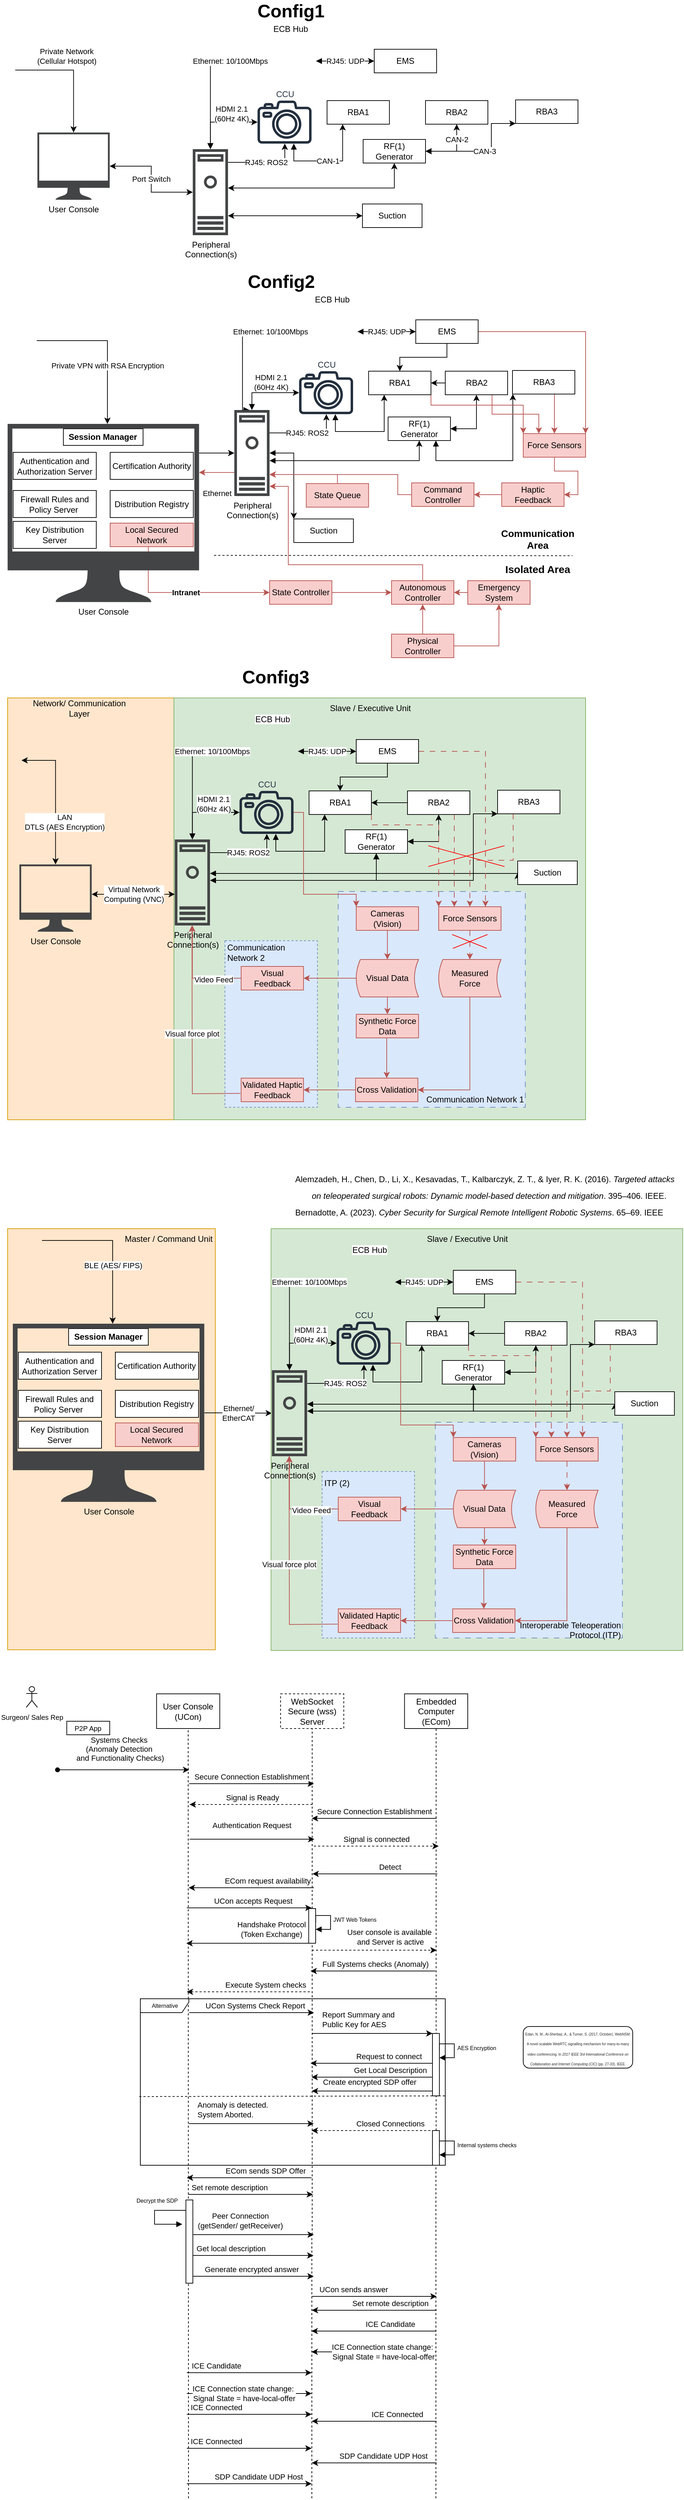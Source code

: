 <mxfile version="24.2.3" type="github">
  <diagram name="Page-1" id="s4RaWJjUozbvL954xzMi">
    <mxGraphModel dx="2074" dy="1400" grid="1" gridSize="10" guides="1" tooltips="1" connect="1" arrows="1" fold="1" page="1" pageScale="1" pageWidth="850" pageHeight="1100" math="0" shadow="0">
      <root>
        <mxCell id="0" />
        <mxCell id="1" parent="0" />
        <mxCell id="891clv6IJtLMCEVR3SN4-1" value="" style="rounded=0;whiteSpace=wrap;html=1;fillColor=#ffe6cc;strokeColor=#d79b00;labelPosition=center;verticalLabelPosition=top;align=center;verticalAlign=bottom;" parent="1" vertex="1">
          <mxGeometry x="8" y="1770" width="299.77" height="607" as="geometry" />
        </mxCell>
        <mxCell id="iPAkWmY3nCHLN92yEFl7-107" value="&lt;p style=&quot;line-height: 110%;&quot;&gt;&lt;br&gt;&lt;/p&gt;" style="rounded=0;whiteSpace=wrap;html=1;fillColor=#ffe6cc;strokeColor=#d79b00;" parent="1" vertex="1">
          <mxGeometry x="8" y="1005" width="240" height="608" as="geometry" />
        </mxCell>
        <mxCell id="iPAkWmY3nCHLN92yEFl7-53" value="&lt;p style=&quot;line-height: 110%;&quot;&gt;&lt;br&gt;&lt;/p&gt;" style="rounded=0;whiteSpace=wrap;html=1;fillColor=#d5e8d4;strokeColor=#82b366;" parent="1" vertex="1">
          <mxGeometry x="248" y="1005" width="594" height="608" as="geometry" />
        </mxCell>
        <mxCell id="iPAkWmY3nCHLN92yEFl7-2" value="" style="rounded=0;whiteSpace=wrap;html=1;dashed=1;fillColor=#dae8fc;strokeColor=#6c8ebf;align=left;" parent="1" vertex="1">
          <mxGeometry x="321.59" y="1355" width="133.41" height="240" as="geometry" />
        </mxCell>
        <mxCell id="iPAkWmY3nCHLN92yEFl7-3" value="&lt;br&gt;&lt;br&gt;&lt;br&gt;&lt;br&gt;&lt;br&gt;&lt;br&gt;&lt;br&gt;&lt;br&gt;&lt;br&gt;&lt;br&gt;&lt;br&gt;&lt;br&gt;&lt;br&gt;&lt;br&gt;&lt;br&gt;&lt;br&gt;&lt;br&gt;&lt;br&gt;&lt;br&gt;&lt;br&gt;Communication Network 1" style="rounded=0;whiteSpace=wrap;html=1;dashed=1;dashPattern=8 8;fillColor=#dae8fc;strokeColor=#6c8ebf;align=right;" parent="1" vertex="1">
          <mxGeometry x="485" y="1284" width="270" height="311" as="geometry" />
        </mxCell>
        <mxCell id="iPAkWmY3nCHLN92yEFl7-4" value="Ethernet: 10/100Mbps" style="edgeStyle=orthogonalEdgeStyle;shape=connector;rounded=0;orthogonalLoop=1;jettySize=auto;html=1;entryX=0;entryY=0.5;entryDx=0;entryDy=0;labelBackgroundColor=default;strokeColor=default;align=center;verticalAlign=middle;fontFamily=Helvetica;fontSize=11;fontColor=default;endArrow=classic;startArrow=block;startFill=1;" parent="1" source="iPAkWmY3nCHLN92yEFl7-9" target="iPAkWmY3nCHLN92yEFl7-18" edge="1">
          <mxGeometry x="0.516" relative="1" as="geometry">
            <Array as="points">
              <mxPoint x="275" y="1082" />
            </Array>
            <mxPoint as="offset" />
          </mxGeometry>
        </mxCell>
        <mxCell id="iPAkWmY3nCHLN92yEFl7-5" value="HDMI 2.1&lt;br&gt;(60Hz 4K)" style="edgeStyle=orthogonalEdgeStyle;shape=connector;rounded=0;orthogonalLoop=1;jettySize=auto;html=1;labelBackgroundColor=default;strokeColor=default;align=center;verticalAlign=middle;fontFamily=Helvetica;fontSize=11;fontColor=default;endArrow=classic;startArrow=block;startFill=1;" parent="1" source="iPAkWmY3nCHLN92yEFl7-9" target="iPAkWmY3nCHLN92yEFl7-12" edge="1">
          <mxGeometry x="0.297" y="12" relative="1" as="geometry">
            <Array as="points">
              <mxPoint x="274.94" y="1170" />
            </Array>
            <mxPoint as="offset" />
          </mxGeometry>
        </mxCell>
        <mxCell id="iPAkWmY3nCHLN92yEFl7-6" style="edgeStyle=orthogonalEdgeStyle;shape=connector;rounded=0;orthogonalLoop=1;jettySize=auto;html=1;entryX=0.5;entryY=1;entryDx=0;entryDy=0;labelBackgroundColor=default;strokeColor=default;align=center;verticalAlign=middle;fontFamily=Helvetica;fontSize=11;fontColor=default;endArrow=classic;startArrow=block;startFill=1;" parent="1" source="iPAkWmY3nCHLN92yEFl7-9" target="iPAkWmY3nCHLN92yEFl7-16" edge="1">
          <mxGeometry relative="1" as="geometry">
            <Array as="points">
              <mxPoint x="540" y="1268" />
            </Array>
          </mxGeometry>
        </mxCell>
        <mxCell id="iPAkWmY3nCHLN92yEFl7-7" style="edgeStyle=orthogonalEdgeStyle;shape=connector;rounded=0;orthogonalLoop=1;jettySize=auto;html=1;entryX=0;entryY=0.5;entryDx=0;entryDy=0;labelBackgroundColor=default;strokeColor=default;align=center;verticalAlign=middle;fontFamily=Helvetica;fontSize=11;fontColor=default;endArrow=classic;startArrow=block;startFill=1;" parent="1" source="iPAkWmY3nCHLN92yEFl7-9" target="iPAkWmY3nCHLN92yEFl7-13" edge="1">
          <mxGeometry relative="1" as="geometry">
            <Array as="points">
              <mxPoint x="744" y="1258" />
            </Array>
          </mxGeometry>
        </mxCell>
        <mxCell id="iPAkWmY3nCHLN92yEFl7-8" value="RJ45: ROS2" style="edgeStyle=orthogonalEdgeStyle;rounded=0;orthogonalLoop=1;jettySize=auto;html=1;" parent="1" source="iPAkWmY3nCHLN92yEFl7-9" target="iPAkWmY3nCHLN92yEFl7-12" edge="1">
          <mxGeometry relative="1" as="geometry">
            <Array as="points">
              <mxPoint x="382" y="1228" />
            </Array>
          </mxGeometry>
        </mxCell>
        <mxCell id="iPAkWmY3nCHLN92yEFl7-9" value="Peripheral&lt;br&gt;Connection(s)" style="sketch=0;pointerEvents=1;shadow=0;dashed=0;html=1;strokeColor=none;fillColor=#434445;aspect=fixed;labelPosition=center;verticalLabelPosition=bottom;verticalAlign=top;align=center;outlineConnect=0;shape=mxgraph.vvd.machine;" parent="1" vertex="1">
          <mxGeometry x="249.17" y="1209" width="50.84" height="124" as="geometry" />
        </mxCell>
        <mxCell id="iPAkWmY3nCHLN92yEFl7-10" style="edgeStyle=orthogonalEdgeStyle;shape=connector;rounded=0;orthogonalLoop=1;jettySize=auto;html=1;entryX=0.25;entryY=1;entryDx=0;entryDy=0;labelBackgroundColor=default;strokeColor=default;align=center;verticalAlign=middle;fontFamily=Helvetica;fontSize=11;fontColor=default;endArrow=classic;startArrow=block;startFill=1;" parent="1" source="iPAkWmY3nCHLN92yEFl7-12" target="iPAkWmY3nCHLN92yEFl7-20" edge="1">
          <mxGeometry relative="1" as="geometry">
            <Array as="points">
              <mxPoint x="395" y="1226" />
              <mxPoint x="465" y="1226" />
            </Array>
          </mxGeometry>
        </mxCell>
        <mxCell id="iPAkWmY3nCHLN92yEFl7-11" style="edgeStyle=orthogonalEdgeStyle;rounded=0;orthogonalLoop=1;jettySize=auto;html=1;entryX=0;entryY=0;entryDx=0;entryDy=0;fillColor=#f8cecc;strokeColor=#b85450;" parent="1" source="iPAkWmY3nCHLN92yEFl7-12" target="iPAkWmY3nCHLN92yEFl7-34" edge="1">
          <mxGeometry relative="1" as="geometry">
            <Array as="points">
              <mxPoint x="435" y="1170" />
              <mxPoint x="435" y="1288" />
              <mxPoint x="511" y="1288" />
            </Array>
          </mxGeometry>
        </mxCell>
        <mxCell id="iPAkWmY3nCHLN92yEFl7-12" value="CCU" style="sketch=0;outlineConnect=0;fontColor=#232F3E;gradientColor=none;fillColor=#232F3D;strokeColor=none;dashed=0;verticalLabelPosition=top;verticalAlign=bottom;align=center;html=1;fontSize=12;fontStyle=0;aspect=fixed;pointerEvents=1;shape=mxgraph.aws4.camera2;labelPosition=center;" parent="1" vertex="1">
          <mxGeometry x="342.59" y="1139" width="78" height="62" as="geometry" />
        </mxCell>
        <mxCell id="iPAkWmY3nCHLN92yEFl7-13" value="Suction" style="rounded=0;whiteSpace=wrap;html=1;" parent="1" vertex="1">
          <mxGeometry x="744" y="1240" width="86" height="34" as="geometry" />
        </mxCell>
        <mxCell id="iPAkWmY3nCHLN92yEFl7-14" style="edgeStyle=orthogonalEdgeStyle;shape=connector;rounded=0;orthogonalLoop=1;jettySize=auto;html=1;entryX=0.5;entryY=1;entryDx=0;entryDy=0;labelBackgroundColor=default;strokeColor=default;align=center;verticalAlign=middle;fontFamily=Helvetica;fontSize=11;fontColor=default;endArrow=classic;startArrow=block;startFill=1;exitX=1;exitY=0.5;exitDx=0;exitDy=0;" parent="1" source="iPAkWmY3nCHLN92yEFl7-16" target="iPAkWmY3nCHLN92yEFl7-32" edge="1">
          <mxGeometry relative="1" as="geometry" />
        </mxCell>
        <mxCell id="iPAkWmY3nCHLN92yEFl7-15" style="edgeStyle=orthogonalEdgeStyle;shape=connector;rounded=0;orthogonalLoop=1;jettySize=auto;html=1;labelBackgroundColor=default;strokeColor=default;align=center;verticalAlign=middle;fontFamily=Helvetica;fontSize=11;fontColor=default;endArrow=classic;startArrow=block;startFill=1;entryX=0;entryY=1;entryDx=0;entryDy=0;" parent="1" source="iPAkWmY3nCHLN92yEFl7-16" target="iPAkWmY3nCHLN92yEFl7-23" edge="1">
          <mxGeometry relative="1" as="geometry">
            <mxPoint x="705" y="1178" as="targetPoint" />
            <Array as="points">
              <mxPoint x="540" y="1268" />
              <mxPoint x="680" y="1268" />
            </Array>
          </mxGeometry>
        </mxCell>
        <mxCell id="iPAkWmY3nCHLN92yEFl7-16" value="RF(1) Generator" style="rounded=0;whiteSpace=wrap;html=1;" parent="1" vertex="1">
          <mxGeometry x="495" y="1195" width="90" height="34" as="geometry" />
        </mxCell>
        <mxCell id="iPAkWmY3nCHLN92yEFl7-17" value="RJ45: UDP" style="edgeStyle=orthogonalEdgeStyle;shape=connector;rounded=0;orthogonalLoop=1;jettySize=auto;html=1;exitX=1;exitY=0.5;exitDx=0;exitDy=0;entryX=0;entryY=0.5;entryDx=0;entryDy=0;labelBackgroundColor=default;strokeColor=default;align=center;verticalAlign=middle;fontFamily=Helvetica;fontSize=11;fontColor=default;endArrow=classic;startArrow=block;startFill=1;" parent="1" source="iPAkWmY3nCHLN92yEFl7-18" target="iPAkWmY3nCHLN92yEFl7-26" edge="1">
          <mxGeometry relative="1" as="geometry">
            <Array as="points" />
          </mxGeometry>
        </mxCell>
        <mxCell id="iPAkWmY3nCHLN92yEFl7-18" value="ECB Hub" style="shape=image;html=1;verticalAlign=bottom;verticalLabelPosition=top;labelBackgroundColor=#ffffff;imageAspect=0;aspect=fixed;image=https://cdn1.iconfinder.com/data/icons/bootstrap-vol-3/16/motherboard-128.png;labelPosition=center;align=center;" parent="1" vertex="1">
          <mxGeometry x="352.94" y="1045" width="74" height="74" as="geometry" />
        </mxCell>
        <mxCell id="iPAkWmY3nCHLN92yEFl7-19" style="edgeStyle=orthogonalEdgeStyle;rounded=0;orthogonalLoop=1;jettySize=auto;html=1;exitX=1;exitY=1;exitDx=0;exitDy=0;entryX=0;entryY=0;entryDx=0;entryDy=0;fillColor=#f8cecc;strokeColor=#b85450;dashed=1;dashPattern=8 8;" parent="1" source="iPAkWmY3nCHLN92yEFl7-20" target="iPAkWmY3nCHLN92yEFl7-28" edge="1">
          <mxGeometry relative="1" as="geometry">
            <Array as="points">
              <mxPoint x="533" y="1188" />
              <mxPoint x="630" y="1188" />
            </Array>
          </mxGeometry>
        </mxCell>
        <mxCell id="iPAkWmY3nCHLN92yEFl7-20" value="RBA1" style="rounded=0;whiteSpace=wrap;html=1;" parent="1" vertex="1">
          <mxGeometry x="442.94" y="1139" width="90" height="34" as="geometry" />
        </mxCell>
        <mxCell id="iPAkWmY3nCHLN92yEFl7-21" value="" style="edgeStyle=orthogonalEdgeStyle;shape=connector;rounded=0;orthogonalLoop=1;jettySize=auto;html=1;labelBackgroundColor=default;strokeColor=default;align=center;verticalAlign=middle;fontFamily=Helvetica;fontSize=11;fontColor=default;endArrow=classic;" parent="1" source="iPAkWmY3nCHLN92yEFl7-32" target="iPAkWmY3nCHLN92yEFl7-20" edge="1">
          <mxGeometry relative="1" as="geometry" />
        </mxCell>
        <mxCell id="iPAkWmY3nCHLN92yEFl7-22" style="edgeStyle=orthogonalEdgeStyle;rounded=0;orthogonalLoop=1;jettySize=auto;html=1;exitX=0.25;exitY=1;exitDx=0;exitDy=0;fillColor=#f8cecc;strokeColor=#b85450;dashed=1;dashPattern=8 8;" parent="1" source="iPAkWmY3nCHLN92yEFl7-23" target="iPAkWmY3nCHLN92yEFl7-28" edge="1">
          <mxGeometry relative="1" as="geometry" />
        </mxCell>
        <mxCell id="iPAkWmY3nCHLN92yEFl7-23" value="RBA3" style="rounded=0;whiteSpace=wrap;html=1;" parent="1" vertex="1">
          <mxGeometry x="715" y="1138" width="90" height="34" as="geometry" />
        </mxCell>
        <mxCell id="iPAkWmY3nCHLN92yEFl7-24" value="" style="edgeStyle=orthogonalEdgeStyle;shape=connector;rounded=0;orthogonalLoop=1;jettySize=auto;html=1;labelBackgroundColor=default;strokeColor=default;align=center;verticalAlign=middle;fontFamily=Helvetica;fontSize=11;fontColor=default;endArrow=classic;" parent="1" source="iPAkWmY3nCHLN92yEFl7-26" target="iPAkWmY3nCHLN92yEFl7-20" edge="1">
          <mxGeometry relative="1" as="geometry" />
        </mxCell>
        <mxCell id="iPAkWmY3nCHLN92yEFl7-25" style="edgeStyle=orthogonalEdgeStyle;rounded=0;orthogonalLoop=1;jettySize=auto;html=1;exitX=1;exitY=0.5;exitDx=0;exitDy=0;entryX=0.75;entryY=0;entryDx=0;entryDy=0;fillColor=#f8cecc;strokeColor=#b85450;dashed=1;dashPattern=8 8;" parent="1" source="iPAkWmY3nCHLN92yEFl7-26" target="iPAkWmY3nCHLN92yEFl7-28" edge="1">
          <mxGeometry relative="1" as="geometry">
            <Array as="points">
              <mxPoint x="698" y="1082" />
            </Array>
          </mxGeometry>
        </mxCell>
        <mxCell id="iPAkWmY3nCHLN92yEFl7-26" value="EMS" style="rounded=0;whiteSpace=wrap;html=1;" parent="1" vertex="1">
          <mxGeometry x="511" y="1065" width="90" height="34" as="geometry" />
        </mxCell>
        <mxCell id="iPAkWmY3nCHLN92yEFl7-27" style="edgeStyle=orthogonalEdgeStyle;rounded=0;orthogonalLoop=1;jettySize=auto;html=1;exitX=0.5;exitY=1;exitDx=0;exitDy=0;fillColor=#f8cecc;strokeColor=#b85450;dashed=1;dashPattern=8 8;" parent="1" source="iPAkWmY3nCHLN92yEFl7-28" target="iPAkWmY3nCHLN92yEFl7-39" edge="1">
          <mxGeometry relative="1" as="geometry" />
        </mxCell>
        <mxCell id="iPAkWmY3nCHLN92yEFl7-28" value="Force Sensors" style="rounded=0;whiteSpace=wrap;html=1;fillColor=#f8cecc;strokeColor=#b85450;" parent="1" vertex="1">
          <mxGeometry x="630" y="1306" width="90" height="34" as="geometry" />
        </mxCell>
        <mxCell id="iPAkWmY3nCHLN92yEFl7-29" value="" style="edgeStyle=orthogonalEdgeStyle;rounded=0;orthogonalLoop=1;jettySize=auto;html=1;fillColor=#f8cecc;strokeColor=#b85450;" parent="1" source="iPAkWmY3nCHLN92yEFl7-30" target="iPAkWmY3nCHLN92yEFl7-43" edge="1">
          <mxGeometry relative="1" as="geometry" />
        </mxCell>
        <mxCell id="iPAkWmY3nCHLN92yEFl7-30" value="Cross Validation" style="rounded=0;whiteSpace=wrap;html=1;fillColor=#f8cecc;strokeColor=#b85450;" parent="1" vertex="1">
          <mxGeometry x="510" y="1553" width="90" height="34" as="geometry" />
        </mxCell>
        <mxCell id="iPAkWmY3nCHLN92yEFl7-31" style="edgeStyle=orthogonalEdgeStyle;rounded=0;orthogonalLoop=1;jettySize=auto;html=1;exitX=0.75;exitY=1;exitDx=0;exitDy=0;entryX=0.25;entryY=0;entryDx=0;entryDy=0;fillColor=#f8cecc;strokeColor=#b85450;dashed=1;dashPattern=8 8;" parent="1" source="iPAkWmY3nCHLN92yEFl7-32" target="iPAkWmY3nCHLN92yEFl7-28" edge="1">
          <mxGeometry relative="1" as="geometry" />
        </mxCell>
        <mxCell id="iPAkWmY3nCHLN92yEFl7-32" value="RBA2" style="rounded=0;whiteSpace=wrap;html=1;" parent="1" vertex="1">
          <mxGeometry x="585" y="1139" width="90" height="34" as="geometry" />
        </mxCell>
        <mxCell id="iPAkWmY3nCHLN92yEFl7-33" style="edgeStyle=orthogonalEdgeStyle;rounded=0;orthogonalLoop=1;jettySize=auto;html=1;exitX=0.5;exitY=1;exitDx=0;exitDy=0;fillColor=#f8cecc;strokeColor=#b85450;" parent="1" source="iPAkWmY3nCHLN92yEFl7-34" target="iPAkWmY3nCHLN92yEFl7-37" edge="1">
          <mxGeometry relative="1" as="geometry" />
        </mxCell>
        <mxCell id="iPAkWmY3nCHLN92yEFl7-34" value="Cameras (Vision)" style="rounded=0;whiteSpace=wrap;html=1;fillColor=#f8cecc;strokeColor=#b85450;" parent="1" vertex="1">
          <mxGeometry x="511" y="1306" width="90" height="34" as="geometry" />
        </mxCell>
        <mxCell id="iPAkWmY3nCHLN92yEFl7-35" value="" style="edgeStyle=orthogonalEdgeStyle;rounded=0;orthogonalLoop=1;jettySize=auto;html=1;fillColor=#f8cecc;strokeColor=#b85450;" parent="1" source="iPAkWmY3nCHLN92yEFl7-37" target="iPAkWmY3nCHLN92yEFl7-41" edge="1">
          <mxGeometry relative="1" as="geometry" />
        </mxCell>
        <mxCell id="iPAkWmY3nCHLN92yEFl7-36" value="" style="edgeStyle=orthogonalEdgeStyle;rounded=0;orthogonalLoop=1;jettySize=auto;html=1;entryX=1;entryY=0.5;entryDx=0;entryDy=0;fillColor=#f8cecc;strokeColor=#b85450;" parent="1" source="iPAkWmY3nCHLN92yEFl7-37" target="iPAkWmY3nCHLN92yEFl7-45" edge="1">
          <mxGeometry relative="1" as="geometry">
            <mxPoint x="446" y="1396" as="targetPoint" />
          </mxGeometry>
        </mxCell>
        <mxCell id="iPAkWmY3nCHLN92yEFl7-37" value="Visual Data" style="shape=dataStorage;whiteSpace=wrap;html=1;fixedSize=1;size=6;fillColor=#f8cecc;strokeColor=#b85450;" parent="1" vertex="1">
          <mxGeometry x="511" y="1382" width="90" height="54" as="geometry" />
        </mxCell>
        <mxCell id="iPAkWmY3nCHLN92yEFl7-38" style="edgeStyle=orthogonalEdgeStyle;rounded=0;orthogonalLoop=1;jettySize=auto;html=1;exitX=0.5;exitY=1;exitDx=0;exitDy=0;entryX=1;entryY=0.5;entryDx=0;entryDy=0;fillColor=#f8cecc;strokeColor=#b85450;" parent="1" source="iPAkWmY3nCHLN92yEFl7-39" target="iPAkWmY3nCHLN92yEFl7-30" edge="1">
          <mxGeometry relative="1" as="geometry" />
        </mxCell>
        <mxCell id="iPAkWmY3nCHLN92yEFl7-39" value="Measured &lt;br&gt;Force" style="shape=dataStorage;whiteSpace=wrap;html=1;fixedSize=1;size=6;fillColor=#f8cecc;strokeColor=#b85450;" parent="1" vertex="1">
          <mxGeometry x="630" y="1382" width="90" height="54" as="geometry" />
        </mxCell>
        <mxCell id="iPAkWmY3nCHLN92yEFl7-40" style="edgeStyle=orthogonalEdgeStyle;rounded=0;orthogonalLoop=1;jettySize=auto;html=1;exitX=0.75;exitY=1;exitDx=0;exitDy=0;entryX=0.5;entryY=0;entryDx=0;entryDy=0;fillColor=#f8cecc;strokeColor=#b85450;" parent="1" source="iPAkWmY3nCHLN92yEFl7-41" target="iPAkWmY3nCHLN92yEFl7-30" edge="1">
          <mxGeometry relative="1" as="geometry">
            <Array as="points">
              <mxPoint x="555" y="1495" />
            </Array>
          </mxGeometry>
        </mxCell>
        <mxCell id="iPAkWmY3nCHLN92yEFl7-41" value="Synthetic Force Data" style="whiteSpace=wrap;html=1;fillColor=#f8cecc;strokeColor=#b85450;" parent="1" vertex="1">
          <mxGeometry x="511" y="1461" width="90" height="34" as="geometry" />
        </mxCell>
        <mxCell id="iPAkWmY3nCHLN92yEFl7-42" value="Visual force plot" style="edgeStyle=orthogonalEdgeStyle;rounded=0;orthogonalLoop=1;jettySize=auto;html=1;fillColor=#f8cecc;strokeColor=#b85450;" parent="1" edge="1">
          <mxGeometry relative="1" as="geometry">
            <mxPoint x="343.94" y="1575" as="sourcePoint" />
            <mxPoint x="274" y="1333" as="targetPoint" />
          </mxGeometry>
        </mxCell>
        <mxCell id="iPAkWmY3nCHLN92yEFl7-43" value="Validated Haptic Feedback" style="rounded=0;whiteSpace=wrap;html=1;fillColor=#f8cecc;strokeColor=#b85450;" parent="1" vertex="1">
          <mxGeometry x="344.94" y="1553" width="90" height="34" as="geometry" />
        </mxCell>
        <mxCell id="iPAkWmY3nCHLN92yEFl7-44" value="Video Feed" style="edgeStyle=orthogonalEdgeStyle;rounded=0;orthogonalLoop=1;jettySize=auto;html=1;exitX=0;exitY=0.5;exitDx=0;exitDy=0;fillColor=#f8cecc;strokeColor=#b85450;" parent="1" source="iPAkWmY3nCHLN92yEFl7-45" target="iPAkWmY3nCHLN92yEFl7-9" edge="1">
          <mxGeometry x="-0.458" y="2" relative="1" as="geometry">
            <mxPoint x="275" y="1318" as="targetPoint" />
            <mxPoint as="offset" />
          </mxGeometry>
        </mxCell>
        <mxCell id="iPAkWmY3nCHLN92yEFl7-45" value="Visual Feedback" style="whiteSpace=wrap;html=1;fillColor=#f8cecc;strokeColor=#b85450;" parent="1" vertex="1">
          <mxGeometry x="344.94" y="1392" width="90" height="34" as="geometry" />
        </mxCell>
        <mxCell id="iPAkWmY3nCHLN92yEFl7-46" value="Communication Network 2" style="text;html=1;align=left;verticalAlign=middle;whiteSpace=wrap;rounded=0;" parent="1" vertex="1">
          <mxGeometry x="323.3" y="1362" width="130" height="20" as="geometry" />
        </mxCell>
        <mxCell id="iPAkWmY3nCHLN92yEFl7-47" value="" style="endArrow=none;html=1;rounded=0;strokeColor=#FF0000;" parent="1" edge="1">
          <mxGeometry width="50" height="50" relative="1" as="geometry">
            <mxPoint x="650.5" y="1366" as="sourcePoint" />
            <mxPoint x="700.5" y="1346" as="targetPoint" />
          </mxGeometry>
        </mxCell>
        <mxCell id="iPAkWmY3nCHLN92yEFl7-48" value="" style="endArrow=none;html=1;rounded=0;strokeColor=#FF0000;" parent="1" edge="1">
          <mxGeometry width="50" height="50" relative="1" as="geometry">
            <mxPoint x="649.5" y="1346" as="sourcePoint" />
            <mxPoint x="699.5" y="1366" as="targetPoint" />
          </mxGeometry>
        </mxCell>
        <mxCell id="iPAkWmY3nCHLN92yEFl7-106" value="LAN &lt;br&gt;DTLS (AES Encryption)" style="edgeStyle=orthogonalEdgeStyle;rounded=0;orthogonalLoop=1;jettySize=auto;html=1;startArrow=classic;startFill=1;" parent="1" source="iPAkWmY3nCHLN92yEFl7-49" edge="1">
          <mxGeometry x="-0.381" y="-13" relative="1" as="geometry">
            <mxPoint x="28" y="1095" as="targetPoint" />
            <Array as="points">
              <mxPoint x="77" y="1095" />
            </Array>
            <mxPoint as="offset" />
          </mxGeometry>
        </mxCell>
        <mxCell id="iPAkWmY3nCHLN92yEFl7-49" value="User Console" style="sketch=0;pointerEvents=1;shadow=0;dashed=0;html=1;strokeColor=none;fillColor=#434445;aspect=fixed;labelPosition=center;verticalLabelPosition=bottom;verticalAlign=top;align=center;outlineConnect=0;shape=mxgraph.vvd.monitor;" parent="1" vertex="1">
          <mxGeometry x="25.0" y="1245" width="104.3" height="97" as="geometry" />
        </mxCell>
        <mxCell id="iPAkWmY3nCHLN92yEFl7-50" value="Virtual Network&lt;div&gt;Computing (VNC)&lt;/div&gt;" style="edgeStyle=orthogonalEdgeStyle;rounded=0;orthogonalLoop=1;jettySize=auto;html=1;startArrow=classic;startFill=1;" parent="1" source="iPAkWmY3nCHLN92yEFl7-49" target="iPAkWmY3nCHLN92yEFl7-9" edge="1">
          <mxGeometry x="0.013" relative="1" as="geometry">
            <mxPoint x="290.999" y="1245" as="sourcePoint" />
            <mxPoint x="359.17" y="1155" as="targetPoint" />
            <Array as="points">
              <mxPoint x="235" y="1288" />
              <mxPoint x="235" y="1288" />
            </Array>
            <mxPoint as="offset" />
          </mxGeometry>
        </mxCell>
        <mxCell id="iPAkWmY3nCHLN92yEFl7-51" value="" style="endArrow=none;html=1;rounded=0;strokeColor=#FF0000;" parent="1" edge="1">
          <mxGeometry width="50" height="50" relative="1" as="geometry">
            <mxPoint x="615" y="1248" as="sourcePoint" />
            <mxPoint x="725" y="1218" as="targetPoint" />
          </mxGeometry>
        </mxCell>
        <mxCell id="iPAkWmY3nCHLN92yEFl7-52" value="" style="endArrow=none;html=1;rounded=0;strokeColor=#FF0000;" parent="1" edge="1">
          <mxGeometry width="50" height="50" relative="1" as="geometry">
            <mxPoint x="615" y="1218" as="sourcePoint" />
            <mxPoint x="725" y="1248" as="targetPoint" />
          </mxGeometry>
        </mxCell>
        <mxCell id="iPAkWmY3nCHLN92yEFl7-54" value="Slave / Executive Unit" style="text;html=1;align=center;verticalAlign=middle;whiteSpace=wrap;rounded=0;" parent="1" vertex="1">
          <mxGeometry x="463" y="1005" width="137" height="30" as="geometry" />
        </mxCell>
        <mxCell id="iPAkWmY3nCHLN92yEFl7-80" value="Ethernet: 10/100Mbps" style="edgeStyle=orthogonalEdgeStyle;shape=connector;rounded=0;orthogonalLoop=1;jettySize=auto;html=1;entryX=0;entryY=0.5;entryDx=0;entryDy=0;labelBackgroundColor=default;strokeColor=default;align=center;verticalAlign=middle;fontFamily=Helvetica;fontSize=11;fontColor=default;endArrow=classic;startArrow=block;startFill=1;" parent="1" source="iPAkWmY3nCHLN92yEFl7-84" target="iPAkWmY3nCHLN92yEFl7-91" edge="1">
          <mxGeometry x="0.516" relative="1" as="geometry">
            <Array as="points">
              <mxPoint x="301" y="87" />
            </Array>
            <mxPoint as="offset" />
          </mxGeometry>
        </mxCell>
        <mxCell id="iPAkWmY3nCHLN92yEFl7-81" value="HDMI 2.1&lt;br&gt;(60Hz 4K)" style="edgeStyle=orthogonalEdgeStyle;shape=connector;rounded=0;orthogonalLoop=1;jettySize=auto;html=1;labelBackgroundColor=default;strokeColor=default;align=center;verticalAlign=middle;fontFamily=Helvetica;fontSize=11;fontColor=default;endArrow=classic;startArrow=block;startFill=1;" parent="1" source="iPAkWmY3nCHLN92yEFl7-84" target="iPAkWmY3nCHLN92yEFl7-86" edge="1">
          <mxGeometry x="0.297" y="12" relative="1" as="geometry">
            <Array as="points">
              <mxPoint x="300.94" y="175" />
            </Array>
            <mxPoint as="offset" />
          </mxGeometry>
        </mxCell>
        <mxCell id="iPAkWmY3nCHLN92yEFl7-83" value="RJ45: ROS2" style="edgeStyle=orthogonalEdgeStyle;rounded=0;orthogonalLoop=1;jettySize=auto;html=1;" parent="1" source="iPAkWmY3nCHLN92yEFl7-84" target="iPAkWmY3nCHLN92yEFl7-86" edge="1">
          <mxGeometry relative="1" as="geometry">
            <Array as="points">
              <mxPoint x="408" y="233" />
            </Array>
          </mxGeometry>
        </mxCell>
        <mxCell id="iPAkWmY3nCHLN92yEFl7-84" value="Peripheral&lt;br&gt;Connection(s)" style="sketch=0;pointerEvents=1;shadow=0;dashed=0;html=1;strokeColor=none;fillColor=#434445;aspect=fixed;labelPosition=center;verticalLabelPosition=bottom;verticalAlign=top;align=center;outlineConnect=0;shape=mxgraph.vvd.machine;" parent="1" vertex="1">
          <mxGeometry x="275.17" y="214" width="50.84" height="124" as="geometry" />
        </mxCell>
        <mxCell id="iPAkWmY3nCHLN92yEFl7-85" value="CAN-1" style="edgeStyle=orthogonalEdgeStyle;shape=connector;rounded=0;orthogonalLoop=1;jettySize=auto;html=1;entryX=0.25;entryY=1;entryDx=0;entryDy=0;labelBackgroundColor=default;strokeColor=default;align=center;verticalAlign=middle;fontFamily=Helvetica;fontSize=11;fontColor=default;endArrow=classic;startArrow=block;startFill=1;" parent="1" source="iPAkWmY3nCHLN92yEFl7-86" target="iPAkWmY3nCHLN92yEFl7-92" edge="1">
          <mxGeometry relative="1" as="geometry">
            <Array as="points">
              <mxPoint x="421" y="231" />
              <mxPoint x="491" y="231" />
            </Array>
          </mxGeometry>
        </mxCell>
        <mxCell id="iPAkWmY3nCHLN92yEFl7-86" value="CCU" style="sketch=0;outlineConnect=0;fontColor=#232F3E;gradientColor=none;fillColor=#232F3D;strokeColor=none;dashed=0;verticalLabelPosition=top;verticalAlign=bottom;align=center;html=1;fontSize=12;fontStyle=0;aspect=fixed;pointerEvents=1;shape=mxgraph.aws4.camera2;labelPosition=center;" parent="1" vertex="1">
          <mxGeometry x="368.59" y="144" width="78" height="62" as="geometry" />
        </mxCell>
        <mxCell id="iPAkWmY3nCHLN92yEFl7-99" style="edgeStyle=orthogonalEdgeStyle;rounded=0;orthogonalLoop=1;jettySize=auto;html=1;startArrow=classic;startFill=1;" parent="1" source="iPAkWmY3nCHLN92yEFl7-87" target="iPAkWmY3nCHLN92yEFl7-84" edge="1">
          <mxGeometry relative="1" as="geometry">
            <Array as="points">
              <mxPoint x="469" y="310" />
              <mxPoint x="469" y="310" />
            </Array>
          </mxGeometry>
        </mxCell>
        <mxCell id="iPAkWmY3nCHLN92yEFl7-87" value="Suction" style="rounded=0;whiteSpace=wrap;html=1;" parent="1" vertex="1">
          <mxGeometry x="520" y="293" width="86" height="34" as="geometry" />
        </mxCell>
        <mxCell id="iPAkWmY3nCHLN92yEFl7-88" value="CAN-3" style="edgeStyle=orthogonalEdgeStyle;shape=connector;rounded=0;orthogonalLoop=1;jettySize=auto;html=1;labelBackgroundColor=default;strokeColor=default;align=center;verticalAlign=middle;fontFamily=Helvetica;fontSize=11;fontColor=default;endArrow=classic;startArrow=block;startFill=1;entryX=0;entryY=1;entryDx=0;entryDy=0;" parent="1" source="iPAkWmY3nCHLN92yEFl7-89" target="iPAkWmY3nCHLN92yEFl7-93" edge="1">
          <mxGeometry relative="1" as="geometry">
            <mxPoint x="731" y="183" as="targetPoint" />
            <Array as="points">
              <mxPoint x="706" y="217" />
              <mxPoint x="706" y="177" />
            </Array>
          </mxGeometry>
        </mxCell>
        <mxCell id="iPAkWmY3nCHLN92yEFl7-101" style="edgeStyle=orthogonalEdgeStyle;rounded=0;orthogonalLoop=1;jettySize=auto;html=1;startArrow=classic;startFill=1;" parent="1" source="iPAkWmY3nCHLN92yEFl7-89" target="iPAkWmY3nCHLN92yEFl7-84" edge="1">
          <mxGeometry relative="1" as="geometry">
            <Array as="points">
              <mxPoint x="566" y="270" />
            </Array>
          </mxGeometry>
        </mxCell>
        <mxCell id="iPAkWmY3nCHLN92yEFl7-89" value="RF(1) Generator" style="rounded=0;whiteSpace=wrap;html=1;" parent="1" vertex="1">
          <mxGeometry x="521" y="200" width="90" height="34" as="geometry" />
        </mxCell>
        <mxCell id="iPAkWmY3nCHLN92yEFl7-90" value="RJ45: UDP" style="edgeStyle=orthogonalEdgeStyle;shape=connector;rounded=0;orthogonalLoop=1;jettySize=auto;html=1;exitX=1;exitY=0.5;exitDx=0;exitDy=0;entryX=0;entryY=0.5;entryDx=0;entryDy=0;labelBackgroundColor=default;strokeColor=default;align=center;verticalAlign=middle;fontFamily=Helvetica;fontSize=11;fontColor=default;endArrow=classic;startArrow=block;startFill=1;" parent="1" source="iPAkWmY3nCHLN92yEFl7-91" target="iPAkWmY3nCHLN92yEFl7-95" edge="1">
          <mxGeometry relative="1" as="geometry">
            <Array as="points" />
          </mxGeometry>
        </mxCell>
        <mxCell id="iPAkWmY3nCHLN92yEFl7-91" value="ECB Hub" style="shape=image;html=1;verticalAlign=bottom;verticalLabelPosition=top;labelBackgroundColor=#ffffff;imageAspect=0;aspect=fixed;image=https://cdn1.iconfinder.com/data/icons/bootstrap-vol-3/16/motherboard-128.png;labelPosition=center;align=center;" parent="1" vertex="1">
          <mxGeometry x="378.94" y="50" width="74" height="74" as="geometry" />
        </mxCell>
        <mxCell id="iPAkWmY3nCHLN92yEFl7-92" value="RBA1" style="rounded=0;whiteSpace=wrap;html=1;" parent="1" vertex="1">
          <mxGeometry x="468.94" y="144" width="90" height="34" as="geometry" />
        </mxCell>
        <mxCell id="iPAkWmY3nCHLN92yEFl7-93" value="RBA3" style="rounded=0;whiteSpace=wrap;html=1;" parent="1" vertex="1">
          <mxGeometry x="741" y="143" width="90" height="34" as="geometry" />
        </mxCell>
        <mxCell id="iPAkWmY3nCHLN92yEFl7-95" value="EMS" style="rounded=0;whiteSpace=wrap;html=1;" parent="1" vertex="1">
          <mxGeometry x="537" y="70" width="90" height="34" as="geometry" />
        </mxCell>
        <mxCell id="iPAkWmY3nCHLN92yEFl7-100" value="CAN-2" style="edgeStyle=orthogonalEdgeStyle;rounded=0;orthogonalLoop=1;jettySize=auto;html=1;entryX=1;entryY=0.5;entryDx=0;entryDy=0;startArrow=classic;startFill=1;" parent="1" source="iPAkWmY3nCHLN92yEFl7-96" target="iPAkWmY3nCHLN92yEFl7-89" edge="1">
          <mxGeometry x="-0.476" relative="1" as="geometry">
            <mxPoint as="offset" />
          </mxGeometry>
        </mxCell>
        <mxCell id="iPAkWmY3nCHLN92yEFl7-96" value="RBA2" style="rounded=0;whiteSpace=wrap;html=1;" parent="1" vertex="1">
          <mxGeometry x="611" y="144" width="90" height="34" as="geometry" />
        </mxCell>
        <mxCell id="iPAkWmY3nCHLN92yEFl7-102" value="Private Network &lt;br&gt;(Cellular Hotspot)" style="edgeStyle=orthogonalEdgeStyle;rounded=0;orthogonalLoop=1;jettySize=auto;html=1;startArrow=classic;startFill=1;endArrow=none;endFill=0;" parent="1" source="iPAkWmY3nCHLN92yEFl7-97" edge="1">
          <mxGeometry x="0.15" y="-20" relative="1" as="geometry">
            <mxPoint x="19" y="100" as="targetPoint" />
            <Array as="points">
              <mxPoint x="103" y="100" />
            </Array>
            <mxPoint as="offset" />
          </mxGeometry>
        </mxCell>
        <mxCell id="iPAkWmY3nCHLN92yEFl7-97" value="User Console" style="sketch=0;pointerEvents=1;shadow=0;dashed=0;html=1;strokeColor=none;fillColor=#434445;aspect=fixed;labelPosition=center;verticalLabelPosition=bottom;verticalAlign=top;align=center;outlineConnect=0;shape=mxgraph.vvd.monitor;" parent="1" vertex="1">
          <mxGeometry x="51.0" y="190" width="104.3" height="97" as="geometry" />
        </mxCell>
        <mxCell id="iPAkWmY3nCHLN92yEFl7-98" value="Port Switch" style="edgeStyle=orthogonalEdgeStyle;rounded=0;orthogonalLoop=1;jettySize=auto;html=1;startArrow=classic;startFill=1;" parent="1" source="iPAkWmY3nCHLN92yEFl7-97" target="iPAkWmY3nCHLN92yEFl7-84" edge="1">
          <mxGeometry relative="1" as="geometry">
            <mxPoint x="316.999" y="250" as="sourcePoint" />
            <mxPoint x="385.17" y="160" as="targetPoint" />
            <Array as="points" />
          </mxGeometry>
        </mxCell>
        <mxCell id="iPAkWmY3nCHLN92yEFl7-108" value="Network/ Communication Layer" style="text;html=1;align=center;verticalAlign=middle;whiteSpace=wrap;rounded=0;" parent="1" vertex="1">
          <mxGeometry x="42.65" y="1005" width="137" height="30" as="geometry" />
        </mxCell>
        <mxCell id="iPAkWmY3nCHLN92yEFl7-109" value="Ethernet: 10/100Mbps" style="edgeStyle=orthogonalEdgeStyle;shape=connector;rounded=0;orthogonalLoop=1;jettySize=auto;html=1;entryX=0;entryY=0.5;entryDx=0;entryDy=0;labelBackgroundColor=default;strokeColor=default;align=center;verticalAlign=middle;fontFamily=Helvetica;fontSize=11;fontColor=default;endArrow=classic;exitX=0.428;exitY=0;exitDx=0;exitDy=0;exitPerimeter=0;startArrow=block;startFill=1;" parent="1" source="iPAkWmY3nCHLN92yEFl7-114" target="iPAkWmY3nCHLN92yEFl7-122" edge="1">
          <mxGeometry x="0.516" relative="1" as="geometry">
            <Array as="points">
              <mxPoint x="346.88" y="590" />
              <mxPoint x="346.88" y="477" />
            </Array>
            <mxPoint as="offset" />
          </mxGeometry>
        </mxCell>
        <mxCell id="iPAkWmY3nCHLN92yEFl7-110" value="HDMI 2.1&lt;br&gt;(60Hz 4K)" style="edgeStyle=orthogonalEdgeStyle;shape=connector;rounded=0;orthogonalLoop=1;jettySize=auto;html=1;labelBackgroundColor=default;strokeColor=default;align=center;verticalAlign=middle;fontFamily=Helvetica;fontSize=11;fontColor=default;endArrow=classic;startArrow=block;startFill=1;" parent="1" source="iPAkWmY3nCHLN92yEFl7-114" target="iPAkWmY3nCHLN92yEFl7-116" edge="1">
          <mxGeometry x="0.117" y="15" relative="1" as="geometry">
            <Array as="points">
              <mxPoint x="360.88" y="565" />
            </Array>
            <mxPoint as="offset" />
          </mxGeometry>
        </mxCell>
        <mxCell id="iPAkWmY3nCHLN92yEFl7-111" style="edgeStyle=orthogonalEdgeStyle;shape=connector;rounded=0;orthogonalLoop=1;jettySize=auto;html=1;entryX=0.5;entryY=1;entryDx=0;entryDy=0;labelBackgroundColor=default;strokeColor=default;align=center;verticalAlign=middle;fontFamily=Helvetica;fontSize=11;fontColor=default;endArrow=classic;startArrow=block;startFill=1;" parent="1" source="iPAkWmY3nCHLN92yEFl7-114" target="iPAkWmY3nCHLN92yEFl7-120" edge="1">
          <mxGeometry relative="1" as="geometry">
            <Array as="points">
              <mxPoint x="602" y="663" />
            </Array>
          </mxGeometry>
        </mxCell>
        <mxCell id="iPAkWmY3nCHLN92yEFl7-112" style="edgeStyle=orthogonalEdgeStyle;shape=connector;rounded=0;orthogonalLoop=1;jettySize=auto;html=1;entryX=0;entryY=0;entryDx=0;entryDy=0;labelBackgroundColor=default;strokeColor=default;align=center;verticalAlign=middle;fontFamily=Helvetica;fontSize=11;fontColor=default;endArrow=classic;startArrow=block;startFill=1;" parent="1" source="iPAkWmY3nCHLN92yEFl7-114" target="iPAkWmY3nCHLN92yEFl7-117" edge="1">
          <mxGeometry relative="1" as="geometry">
            <Array as="points">
              <mxPoint x="420.94" y="652" />
            </Array>
          </mxGeometry>
        </mxCell>
        <mxCell id="iPAkWmY3nCHLN92yEFl7-113" value="RJ45: ROS2" style="edgeStyle=orthogonalEdgeStyle;rounded=0;orthogonalLoop=1;jettySize=auto;html=1;" parent="1" source="iPAkWmY3nCHLN92yEFl7-114" target="iPAkWmY3nCHLN92yEFl7-116" edge="1">
          <mxGeometry relative="1" as="geometry">
            <Array as="points">
              <mxPoint x="467.94" y="623" />
            </Array>
          </mxGeometry>
        </mxCell>
        <mxCell id="iPAkWmY3nCHLN92yEFl7-114" value="Peripheral&lt;br&gt;Connection(s)" style="sketch=0;pointerEvents=1;shadow=0;dashed=0;html=1;strokeColor=none;fillColor=#434445;aspect=fixed;labelPosition=center;verticalLabelPosition=bottom;verticalAlign=top;align=center;outlineConnect=0;shape=mxgraph.vvd.machine;" parent="1" vertex="1">
          <mxGeometry x="335.11" y="590" width="50.84" height="124" as="geometry" />
        </mxCell>
        <mxCell id="iPAkWmY3nCHLN92yEFl7-115" style="edgeStyle=orthogonalEdgeStyle;shape=connector;rounded=0;orthogonalLoop=1;jettySize=auto;html=1;entryX=0.25;entryY=1;entryDx=0;entryDy=0;labelBackgroundColor=default;strokeColor=default;align=center;verticalAlign=middle;fontFamily=Helvetica;fontSize=11;fontColor=default;endArrow=classic;startArrow=block;startFill=1;" parent="1" source="iPAkWmY3nCHLN92yEFl7-116" target="iPAkWmY3nCHLN92yEFl7-124" edge="1">
          <mxGeometry relative="1" as="geometry">
            <Array as="points">
              <mxPoint x="480.94" y="621" />
              <mxPoint x="550.94" y="621" />
            </Array>
          </mxGeometry>
        </mxCell>
        <mxCell id="iPAkWmY3nCHLN92yEFl7-116" value="CCU" style="sketch=0;outlineConnect=0;fontColor=#232F3E;gradientColor=none;fillColor=#232F3D;strokeColor=none;dashed=0;verticalLabelPosition=top;verticalAlign=bottom;align=center;html=1;fontSize=12;fontStyle=0;aspect=fixed;pointerEvents=1;shape=mxgraph.aws4.camera2;labelPosition=center;" parent="1" vertex="1">
          <mxGeometry x="428.53" y="534" width="78" height="62" as="geometry" />
        </mxCell>
        <mxCell id="iPAkWmY3nCHLN92yEFl7-117" value="Suction" style="rounded=0;whiteSpace=wrap;html=1;" parent="1" vertex="1">
          <mxGeometry x="420.94" y="747" width="86" height="34" as="geometry" />
        </mxCell>
        <mxCell id="iPAkWmY3nCHLN92yEFl7-118" style="edgeStyle=orthogonalEdgeStyle;shape=connector;rounded=0;orthogonalLoop=1;jettySize=auto;html=1;entryX=0.5;entryY=1;entryDx=0;entryDy=0;labelBackgroundColor=default;strokeColor=default;align=center;verticalAlign=middle;fontFamily=Helvetica;fontSize=11;fontColor=default;endArrow=classic;startArrow=block;startFill=1;exitX=1;exitY=0.5;exitDx=0;exitDy=0;" parent="1" source="iPAkWmY3nCHLN92yEFl7-120" target="iPAkWmY3nCHLN92yEFl7-138" edge="1">
          <mxGeometry relative="1" as="geometry" />
        </mxCell>
        <mxCell id="iPAkWmY3nCHLN92yEFl7-119" style="edgeStyle=orthogonalEdgeStyle;shape=connector;rounded=0;orthogonalLoop=1;jettySize=auto;html=1;labelBackgroundColor=default;strokeColor=default;align=center;verticalAlign=middle;fontFamily=Helvetica;fontSize=11;fontColor=default;endArrow=classic;startArrow=block;startFill=1;entryX=0;entryY=1;entryDx=0;entryDy=0;" parent="1" source="iPAkWmY3nCHLN92yEFl7-120" target="iPAkWmY3nCHLN92yEFl7-127" edge="1">
          <mxGeometry relative="1" as="geometry">
            <mxPoint x="790.94" y="573" as="targetPoint" />
            <Array as="points">
              <mxPoint x="626" y="663" />
              <mxPoint x="737" y="663" />
              <mxPoint x="737" y="567" />
            </Array>
          </mxGeometry>
        </mxCell>
        <mxCell id="iPAkWmY3nCHLN92yEFl7-120" value="RF(1) Generator" style="rounded=0;whiteSpace=wrap;html=1;" parent="1" vertex="1">
          <mxGeometry x="557" y="600" width="90" height="34" as="geometry" />
        </mxCell>
        <mxCell id="iPAkWmY3nCHLN92yEFl7-121" value="RJ45: UDP" style="edgeStyle=orthogonalEdgeStyle;shape=connector;rounded=0;orthogonalLoop=1;jettySize=auto;html=1;exitX=1;exitY=0.5;exitDx=0;exitDy=0;entryX=0;entryY=0.5;entryDx=0;entryDy=0;labelBackgroundColor=default;strokeColor=default;align=center;verticalAlign=middle;fontFamily=Helvetica;fontSize=11;fontColor=default;endArrow=classic;startArrow=block;startFill=1;" parent="1" source="iPAkWmY3nCHLN92yEFl7-122" target="iPAkWmY3nCHLN92yEFl7-130" edge="1">
          <mxGeometry relative="1" as="geometry">
            <Array as="points" />
          </mxGeometry>
        </mxCell>
        <mxCell id="iPAkWmY3nCHLN92yEFl7-122" value="ECB Hub" style="shape=image;html=1;verticalAlign=bottom;verticalLabelPosition=top;labelBackgroundColor=#ffffff;imageAspect=0;aspect=fixed;image=https://cdn1.iconfinder.com/data/icons/bootstrap-vol-3/16/motherboard-128.png;labelPosition=center;align=center;" parent="1" vertex="1">
          <mxGeometry x="438.88" y="440" width="74" height="74" as="geometry" />
        </mxCell>
        <mxCell id="iPAkWmY3nCHLN92yEFl7-123" style="edgeStyle=orthogonalEdgeStyle;rounded=0;orthogonalLoop=1;jettySize=auto;html=1;exitX=1;exitY=1;exitDx=0;exitDy=0;entryX=0;entryY=0;entryDx=0;entryDy=0;fillColor=#f8cecc;strokeColor=#b85450;" parent="1" source="iPAkWmY3nCHLN92yEFl7-124" target="iPAkWmY3nCHLN92yEFl7-142" edge="1">
          <mxGeometry relative="1" as="geometry">
            <Array as="points">
              <mxPoint x="619" y="583" />
              <mxPoint x="752" y="583" />
            </Array>
          </mxGeometry>
        </mxCell>
        <mxCell id="iPAkWmY3nCHLN92yEFl7-124" value="RBA1" style="rounded=0;whiteSpace=wrap;html=1;" parent="1" vertex="1">
          <mxGeometry x="528.88" y="534" width="90" height="34" as="geometry" />
        </mxCell>
        <mxCell id="iPAkWmY3nCHLN92yEFl7-125" value="" style="edgeStyle=orthogonalEdgeStyle;shape=connector;rounded=0;orthogonalLoop=1;jettySize=auto;html=1;labelBackgroundColor=default;strokeColor=default;align=center;verticalAlign=middle;fontFamily=Helvetica;fontSize=11;fontColor=default;endArrow=classic;" parent="1" source="iPAkWmY3nCHLN92yEFl7-138" target="iPAkWmY3nCHLN92yEFl7-124" edge="1">
          <mxGeometry relative="1" as="geometry" />
        </mxCell>
        <mxCell id="iPAkWmY3nCHLN92yEFl7-126" style="edgeStyle=orthogonalEdgeStyle;rounded=0;orthogonalLoop=1;jettySize=auto;html=1;exitX=0.75;exitY=1;exitDx=0;exitDy=0;entryX=0.5;entryY=0;entryDx=0;entryDy=0;fillColor=#f8cecc;strokeColor=#b85450;" parent="1" source="iPAkWmY3nCHLN92yEFl7-127" target="iPAkWmY3nCHLN92yEFl7-142" edge="1">
          <mxGeometry relative="1" as="geometry">
            <Array as="points">
              <mxPoint x="797" y="567" />
            </Array>
          </mxGeometry>
        </mxCell>
        <mxCell id="iPAkWmY3nCHLN92yEFl7-127" value="RBA3" style="rounded=0;whiteSpace=wrap;html=1;" parent="1" vertex="1">
          <mxGeometry x="736.5" y="533" width="90" height="34" as="geometry" />
        </mxCell>
        <mxCell id="iPAkWmY3nCHLN92yEFl7-128" value="" style="edgeStyle=orthogonalEdgeStyle;shape=connector;rounded=0;orthogonalLoop=1;jettySize=auto;html=1;labelBackgroundColor=default;strokeColor=default;align=center;verticalAlign=middle;fontFamily=Helvetica;fontSize=11;fontColor=default;endArrow=classic;" parent="1" source="iPAkWmY3nCHLN92yEFl7-130" target="iPAkWmY3nCHLN92yEFl7-124" edge="1">
          <mxGeometry relative="1" as="geometry" />
        </mxCell>
        <mxCell id="iPAkWmY3nCHLN92yEFl7-129" style="edgeStyle=orthogonalEdgeStyle;rounded=0;orthogonalLoop=1;jettySize=auto;html=1;exitX=1;exitY=0.5;exitDx=0;exitDy=0;entryX=1;entryY=0;entryDx=0;entryDy=0;fillColor=#f8cecc;strokeColor=#b85450;" parent="1" source="iPAkWmY3nCHLN92yEFl7-130" target="iPAkWmY3nCHLN92yEFl7-142" edge="1">
          <mxGeometry relative="1" as="geometry">
            <Array as="points">
              <mxPoint x="842" y="477" />
            </Array>
          </mxGeometry>
        </mxCell>
        <mxCell id="iPAkWmY3nCHLN92yEFl7-130" value="EMS" style="rounded=0;whiteSpace=wrap;html=1;" parent="1" vertex="1">
          <mxGeometry x="596.94" y="460" width="90" height="34" as="geometry" />
        </mxCell>
        <mxCell id="iPAkWmY3nCHLN92yEFl7-131" style="edgeStyle=orthogonalEdgeStyle;rounded=0;orthogonalLoop=1;jettySize=auto;html=1;exitX=0;exitY=0.5;exitDx=0;exitDy=0;entryX=1;entryY=0.5;entryDx=0;entryDy=0;fillColor=#f8cecc;strokeColor=#b85450;" parent="1" source="iPAkWmY3nCHLN92yEFl7-132" target="iPAkWmY3nCHLN92yEFl7-134" edge="1">
          <mxGeometry relative="1" as="geometry" />
        </mxCell>
        <mxCell id="iPAkWmY3nCHLN92yEFl7-132" value="Haptic Feedback" style="rounded=0;whiteSpace=wrap;html=1;fillColor=#f8cecc;strokeColor=#b85450;" parent="1" vertex="1">
          <mxGeometry x="720.94" y="695" width="90" height="34" as="geometry" />
        </mxCell>
        <mxCell id="iPAkWmY3nCHLN92yEFl7-133" style="edgeStyle=orthogonalEdgeStyle;rounded=0;orthogonalLoop=1;jettySize=auto;html=1;exitX=0;exitY=0.5;exitDx=0;exitDy=0;strokeColor=#b85450;fillColor=#f8cecc;" parent="1" source="iPAkWmY3nCHLN92yEFl7-134" target="iPAkWmY3nCHLN92yEFl7-114" edge="1">
          <mxGeometry relative="1" as="geometry">
            <Array as="points">
              <mxPoint x="570.94" y="712" />
              <mxPoint x="570.94" y="683" />
            </Array>
          </mxGeometry>
        </mxCell>
        <mxCell id="iPAkWmY3nCHLN92yEFl7-134" value="Command Controller" style="rounded=0;whiteSpace=wrap;html=1;fillColor=#f8cecc;strokeColor=#b85450;" parent="1" vertex="1">
          <mxGeometry x="590.94" y="695" width="90" height="34" as="geometry" />
        </mxCell>
        <mxCell id="iPAkWmY3nCHLN92yEFl7-135" style="edgeStyle=orthogonalEdgeStyle;rounded=0;orthogonalLoop=1;jettySize=auto;html=1;exitX=0.5;exitY=0;exitDx=0;exitDy=0;fillColor=#f8cecc;strokeColor=#b85450;" parent="1" source="iPAkWmY3nCHLN92yEFl7-136" target="iPAkWmY3nCHLN92yEFl7-114" edge="1">
          <mxGeometry relative="1" as="geometry">
            <Array as="points">
              <mxPoint x="483.94" y="683" />
            </Array>
          </mxGeometry>
        </mxCell>
        <mxCell id="iPAkWmY3nCHLN92yEFl7-136" value="State Queue" style="rounded=0;whiteSpace=wrap;html=1;fillColor=#f8cecc;strokeColor=#b85450;" parent="1" vertex="1">
          <mxGeometry x="438.88" y="696" width="90" height="34" as="geometry" />
        </mxCell>
        <mxCell id="iPAkWmY3nCHLN92yEFl7-137" style="edgeStyle=orthogonalEdgeStyle;rounded=0;orthogonalLoop=1;jettySize=auto;html=1;exitX=0.75;exitY=1;exitDx=0;exitDy=0;entryX=0.25;entryY=0;entryDx=0;entryDy=0;fillColor=#f8cecc;strokeColor=#b85450;" parent="1" source="iPAkWmY3nCHLN92yEFl7-138" target="iPAkWmY3nCHLN92yEFl7-142" edge="1">
          <mxGeometry relative="1" as="geometry" />
        </mxCell>
        <mxCell id="iPAkWmY3nCHLN92yEFl7-138" value="RBA2" style="rounded=0;whiteSpace=wrap;html=1;" parent="1" vertex="1">
          <mxGeometry x="639.5" y="534" width="90" height="34" as="geometry" />
        </mxCell>
        <mxCell id="iPAkWmY3nCHLN92yEFl7-139" style="edgeStyle=orthogonalEdgeStyle;rounded=0;orthogonalLoop=1;jettySize=auto;html=1;exitX=0;exitY=0.5;exitDx=0;exitDy=0;entryX=1;entryY=0.5;entryDx=0;entryDy=0;fillColor=#f8cecc;strokeColor=#b85450;" parent="1" source="iPAkWmY3nCHLN92yEFl7-140" target="iPAkWmY3nCHLN92yEFl7-152" edge="1">
          <mxGeometry relative="1" as="geometry" />
        </mxCell>
        <mxCell id="iPAkWmY3nCHLN92yEFl7-140" value="Emergency System" style="rounded=0;whiteSpace=wrap;html=1;fillColor=#f8cecc;strokeColor=#b85450;" parent="1" vertex="1">
          <mxGeometry x="671.94" y="836" width="90" height="34" as="geometry" />
        </mxCell>
        <mxCell id="iPAkWmY3nCHLN92yEFl7-141" style="edgeStyle=orthogonalEdgeStyle;rounded=0;orthogonalLoop=1;jettySize=auto;html=1;exitX=0.5;exitY=1;exitDx=0;exitDy=0;entryX=1;entryY=0.5;entryDx=0;entryDy=0;fillColor=#f8cecc;strokeColor=#b85450;" parent="1" source="iPAkWmY3nCHLN92yEFl7-142" target="iPAkWmY3nCHLN92yEFl7-132" edge="1">
          <mxGeometry relative="1" as="geometry" />
        </mxCell>
        <mxCell id="iPAkWmY3nCHLN92yEFl7-142" value="Force Sensors" style="rounded=0;whiteSpace=wrap;html=1;fillColor=#f8cecc;strokeColor=#b85450;" parent="1" vertex="1">
          <mxGeometry x="752" y="624" width="90" height="34" as="geometry" />
        </mxCell>
        <mxCell id="iPAkWmY3nCHLN92yEFl7-143" value="" style="group" parent="1" vertex="1" connectable="0">
          <mxGeometry x="723" y="756" width="100" height="80" as="geometry" />
        </mxCell>
        <mxCell id="iPAkWmY3nCHLN92yEFl7-144" value="&lt;font style=&quot;font-size: 15px;&quot;&gt;&lt;b&gt;Isolated Area&lt;/b&gt;&lt;/font&gt;" style="text;html=1;align=center;verticalAlign=middle;whiteSpace=wrap;rounded=0;" parent="iPAkWmY3nCHLN92yEFl7-143" vertex="1">
          <mxGeometry y="46" width="100" height="34" as="geometry" />
        </mxCell>
        <mxCell id="iPAkWmY3nCHLN92yEFl7-145" value="&lt;font style=&quot;font-size: 14px;&quot;&gt;&lt;b&gt;Communication Area&lt;/b&gt;&lt;/font&gt;" style="text;html=1;align=center;verticalAlign=middle;whiteSpace=wrap;rounded=0;" parent="iPAkWmY3nCHLN92yEFl7-143" vertex="1">
          <mxGeometry x="5" width="90" height="40" as="geometry" />
        </mxCell>
        <mxCell id="iPAkWmY3nCHLN92yEFl7-146" style="edgeStyle=orthogonalEdgeStyle;rounded=0;orthogonalLoop=1;jettySize=auto;html=1;exitX=1;exitY=0.5;exitDx=0;exitDy=0;entryX=0;entryY=0.5;entryDx=0;entryDy=0;fillColor=#f8cecc;strokeColor=#b85450;" parent="1" source="iPAkWmY3nCHLN92yEFl7-147" target="iPAkWmY3nCHLN92yEFl7-152" edge="1">
          <mxGeometry relative="1" as="geometry" />
        </mxCell>
        <mxCell id="iPAkWmY3nCHLN92yEFl7-147" value="State Controller" style="rounded=0;whiteSpace=wrap;html=1;fillColor=#f8cecc;strokeColor=#b85450;" parent="1" vertex="1">
          <mxGeometry x="385.94" y="836" width="90" height="34" as="geometry" />
        </mxCell>
        <mxCell id="iPAkWmY3nCHLN92yEFl7-148" style="edgeStyle=orthogonalEdgeStyle;rounded=0;orthogonalLoop=1;jettySize=auto;html=1;exitX=0.5;exitY=0;exitDx=0;exitDy=0;entryX=0.5;entryY=1;entryDx=0;entryDy=0;fillColor=#f8cecc;strokeColor=#b85450;" parent="1" source="iPAkWmY3nCHLN92yEFl7-150" target="iPAkWmY3nCHLN92yEFl7-152" edge="1">
          <mxGeometry relative="1" as="geometry" />
        </mxCell>
        <mxCell id="iPAkWmY3nCHLN92yEFl7-149" style="edgeStyle=orthogonalEdgeStyle;rounded=0;orthogonalLoop=1;jettySize=auto;html=1;exitX=1;exitY=0.5;exitDx=0;exitDy=0;entryX=0.5;entryY=1;entryDx=0;entryDy=0;fillColor=#f8cecc;strokeColor=#b85450;" parent="1" source="iPAkWmY3nCHLN92yEFl7-150" target="iPAkWmY3nCHLN92yEFl7-140" edge="1">
          <mxGeometry relative="1" as="geometry" />
        </mxCell>
        <mxCell id="iPAkWmY3nCHLN92yEFl7-150" value="Physical Controller" style="rounded=0;whiteSpace=wrap;html=1;fillColor=#f8cecc;strokeColor=#b85450;" parent="1" vertex="1">
          <mxGeometry x="561.88" y="913" width="90" height="34" as="geometry" />
        </mxCell>
        <mxCell id="iPAkWmY3nCHLN92yEFl7-151" style="edgeStyle=orthogonalEdgeStyle;rounded=0;orthogonalLoop=1;jettySize=auto;html=1;exitX=0.5;exitY=0;exitDx=0;exitDy=0;fillColor=#f8cecc;strokeColor=#b85450;" parent="1" source="iPAkWmY3nCHLN92yEFl7-152" target="iPAkWmY3nCHLN92yEFl7-114" edge="1">
          <mxGeometry relative="1" as="geometry">
            <Array as="points">
              <mxPoint x="607" y="813" />
              <mxPoint x="413" y="813" />
              <mxPoint x="413" y="700" />
            </Array>
          </mxGeometry>
        </mxCell>
        <mxCell id="iPAkWmY3nCHLN92yEFl7-152" value="Autonomous Controller" style="rounded=0;whiteSpace=wrap;html=1;fillColor=#f8cecc;strokeColor=#b85450;" parent="1" vertex="1">
          <mxGeometry x="561.94" y="836" width="90" height="34" as="geometry" />
        </mxCell>
        <mxCell id="iPAkWmY3nCHLN92yEFl7-153" value="&lt;b&gt;Session Manager&lt;/b&gt;" style="rounded=0;whiteSpace=wrap;html=1;" parent="1" vertex="1">
          <mxGeometry x="88.44" y="617" width="115" height="24" as="geometry" />
        </mxCell>
        <mxCell id="iPAkWmY3nCHLN92yEFl7-154" value="Authentication and Authorization Server" style="rounded=0;whiteSpace=wrap;html=1;" parent="1" vertex="1">
          <mxGeometry x="15.94" y="651" width="120" height="39" as="geometry" />
        </mxCell>
        <mxCell id="iPAkWmY3nCHLN92yEFl7-155" value="Firewall Rules and Policy Server&amp;nbsp;" style="rounded=0;whiteSpace=wrap;html=1;" parent="1" vertex="1">
          <mxGeometry x="15.94" y="706" width="120" height="39" as="geometry" />
        </mxCell>
        <mxCell id="iPAkWmY3nCHLN92yEFl7-156" value="Certification Authority" style="rounded=0;whiteSpace=wrap;html=1;" parent="1" vertex="1">
          <mxGeometry x="155.94" y="651" width="120" height="39" as="geometry" />
        </mxCell>
        <mxCell id="iPAkWmY3nCHLN92yEFl7-157" value="Distribution Registry" style="rounded=0;whiteSpace=wrap;html=1;" parent="1" vertex="1">
          <mxGeometry x="155.94" y="706" width="120" height="39" as="geometry" />
        </mxCell>
        <mxCell id="iPAkWmY3nCHLN92yEFl7-158" value="Key Distribution Server" style="rounded=0;whiteSpace=wrap;html=1;" parent="1" vertex="1">
          <mxGeometry x="15.94" y="750.5" width="120" height="39" as="geometry" />
        </mxCell>
        <mxCell id="iPAkWmY3nCHLN92yEFl7-159" value="Local Secured Network" style="rounded=0;whiteSpace=wrap;html=1;fillColor=#f8cecc;strokeColor=#b85450;" parent="1" vertex="1">
          <mxGeometry x="155.94" y="753" width="120" height="34" as="geometry" />
        </mxCell>
        <mxCell id="iPAkWmY3nCHLN92yEFl7-160" style="edgeStyle=orthogonalEdgeStyle;rounded=0;orthogonalLoop=1;jettySize=auto;html=1;startArrow=none;startFill=0;" parent="1" source="iPAkWmY3nCHLN92yEFl7-164" target="iPAkWmY3nCHLN92yEFl7-114" edge="1">
          <mxGeometry relative="1" as="geometry">
            <mxPoint x="292.94" y="653" as="sourcePoint" />
            <mxPoint x="360.11" y="550" as="targetPoint" />
            <Array as="points">
              <mxPoint x="313" y="652" />
              <mxPoint x="313" y="652" />
            </Array>
          </mxGeometry>
        </mxCell>
        <mxCell id="iPAkWmY3nCHLN92yEFl7-161" value="Ethernet" style="edgeStyle=orthogonalEdgeStyle;rounded=0;orthogonalLoop=1;jettySize=auto;html=1;fillColor=#f8cecc;strokeColor=#b85450;" parent="1" source="iPAkWmY3nCHLN92yEFl7-114" target="iPAkWmY3nCHLN92yEFl7-164" edge="1">
          <mxGeometry x="-0.013" y="30" relative="1" as="geometry">
            <mxPoint x="360.11" y="569.059" as="sourcePoint" />
            <Array as="points">
              <mxPoint x="313" y="680" />
              <mxPoint x="313" y="680" />
            </Array>
            <mxPoint x="292.94" y="683" as="targetPoint" />
            <mxPoint as="offset" />
          </mxGeometry>
        </mxCell>
        <mxCell id="iPAkWmY3nCHLN92yEFl7-162" value="" style="endArrow=none;dashed=1;html=1;rounded=0;exitX=1;exitY=0.75;exitDx=0;exitDy=0;" parent="1" edge="1">
          <mxGeometry width="50" height="50" relative="1" as="geometry">
            <mxPoint x="305.94" y="799.5" as="sourcePoint" />
            <mxPoint x="823" y="800" as="targetPoint" />
          </mxGeometry>
        </mxCell>
        <mxCell id="iPAkWmY3nCHLN92yEFl7-163" value="&lt;b&gt;Intranet&lt;/b&gt;" style="edgeStyle=orthogonalEdgeStyle;rounded=0;orthogonalLoop=1;jettySize=auto;html=1;entryX=0;entryY=0.5;entryDx=0;entryDy=0;fillColor=#f8cecc;strokeColor=#b85450;" parent="1" source="iPAkWmY3nCHLN92yEFl7-159" target="iPAkWmY3nCHLN92yEFl7-147" edge="1">
          <mxGeometry relative="1" as="geometry">
            <Array as="points">
              <mxPoint x="210.94" y="853" />
            </Array>
          </mxGeometry>
        </mxCell>
        <mxCell id="iPAkWmY3nCHLN92yEFl7-165" value="Private VPN with RSA Encryption" style="edgeStyle=orthogonalEdgeStyle;rounded=0;orthogonalLoop=1;jettySize=auto;html=1;startArrow=classic;startFill=1;endArrow=none;endFill=0;" parent="1" source="iPAkWmY3nCHLN92yEFl7-164" edge="1">
          <mxGeometry x="-0.245" relative="1" as="geometry">
            <mxPoint x="50" y="490" as="targetPoint" />
            <Array as="points">
              <mxPoint x="152" y="490" />
            </Array>
            <mxPoint as="offset" />
          </mxGeometry>
        </mxCell>
        <mxCell id="iPAkWmY3nCHLN92yEFl7-164" value="User Console" style="sketch=0;pointerEvents=1;shadow=0;dashed=0;html=1;strokeColor=none;fillColor=#434445;aspect=fixed;labelPosition=center;verticalLabelPosition=bottom;verticalAlign=top;align=center;outlineConnect=0;shape=mxgraph.vvd.monitor;" parent="1" vertex="1">
          <mxGeometry x="8" y="610" width="276.25" height="256.9" as="geometry" />
        </mxCell>
        <mxCell id="iPAkWmY3nCHLN92yEFl7-169" value="&lt;b&gt;&lt;font style=&quot;font-size: 26px;&quot;&gt;Config1&lt;/font&gt;&lt;/b&gt;" style="text;html=1;align=center;verticalAlign=middle;whiteSpace=wrap;rounded=0;" parent="1" vertex="1">
          <mxGeometry x="386.59" width="60" height="30" as="geometry" />
        </mxCell>
        <mxCell id="iPAkWmY3nCHLN92yEFl7-170" value="&lt;b&gt;&lt;font style=&quot;font-size: 26px;&quot;&gt;Config2&lt;br&gt;&lt;/font&gt;&lt;/b&gt;" style="text;html=1;align=center;verticalAlign=middle;whiteSpace=wrap;rounded=0;" parent="1" vertex="1">
          <mxGeometry x="372.59" y="390" width="60" height="30" as="geometry" />
        </mxCell>
        <mxCell id="iPAkWmY3nCHLN92yEFl7-171" value="&lt;b&gt;&lt;font style=&quot;font-size: 26px;&quot;&gt;Config3&lt;/font&gt;&lt;/b&gt;" style="text;html=1;align=center;verticalAlign=middle;whiteSpace=wrap;rounded=0;" parent="1" vertex="1">
          <mxGeometry x="365.0" y="960" width="60" height="30" as="geometry" />
        </mxCell>
        <mxCell id="gqe2kmTOi55GJZgQrBOm-1" value="&lt;b&gt;Session Manager&lt;/b&gt;" style="rounded=0;whiteSpace=wrap;html=1;" parent="1" vertex="1">
          <mxGeometry x="95.97" y="1914" width="115" height="24" as="geometry" />
        </mxCell>
        <mxCell id="gqe2kmTOi55GJZgQrBOm-2" value="Authentication and Authorization Server" style="rounded=0;whiteSpace=wrap;html=1;" parent="1" vertex="1">
          <mxGeometry x="23.47" y="1948" width="120" height="39" as="geometry" />
        </mxCell>
        <mxCell id="gqe2kmTOi55GJZgQrBOm-3" value="Firewall Rules and Policy Server&amp;nbsp;" style="rounded=0;whiteSpace=wrap;html=1;" parent="1" vertex="1">
          <mxGeometry x="23.47" y="2003" width="120" height="39" as="geometry" />
        </mxCell>
        <mxCell id="gqe2kmTOi55GJZgQrBOm-4" value="Certification Authority" style="rounded=0;whiteSpace=wrap;html=1;" parent="1" vertex="1">
          <mxGeometry x="163.47" y="1948" width="120" height="39" as="geometry" />
        </mxCell>
        <mxCell id="gqe2kmTOi55GJZgQrBOm-5" value="Distribution Registry" style="rounded=0;whiteSpace=wrap;html=1;" parent="1" vertex="1">
          <mxGeometry x="163.47" y="2003" width="120" height="39" as="geometry" />
        </mxCell>
        <mxCell id="gqe2kmTOi55GJZgQrBOm-6" value="Key Distribution Server" style="rounded=0;whiteSpace=wrap;html=1;" parent="1" vertex="1">
          <mxGeometry x="23.47" y="2047.5" width="120" height="39" as="geometry" />
        </mxCell>
        <mxCell id="gqe2kmTOi55GJZgQrBOm-7" value="Local Secured Network" style="rounded=0;whiteSpace=wrap;html=1;fillColor=#f8cecc;strokeColor=#b85450;" parent="1" vertex="1">
          <mxGeometry x="163.47" y="2050" width="120" height="34" as="geometry" />
        </mxCell>
        <mxCell id="gqe2kmTOi55GJZgQrBOm-8" value="BLE (AES/ FIPS)" style="edgeStyle=orthogonalEdgeStyle;rounded=0;orthogonalLoop=1;jettySize=auto;html=1;startArrow=classic;startFill=1;endArrow=none;endFill=0;" parent="1" source="gqe2kmTOi55GJZgQrBOm-9" edge="1">
          <mxGeometry x="-0.245" relative="1" as="geometry">
            <mxPoint x="57.53" y="1787" as="targetPoint" />
            <Array as="points">
              <mxPoint x="159.53" y="1787" />
            </Array>
            <mxPoint as="offset" />
          </mxGeometry>
        </mxCell>
        <mxCell id="gqe2kmTOi55GJZgQrBOm-61" value="&lt;div&gt;Ethernet/&lt;/div&gt;&lt;div&gt;EtherCAT&lt;/div&gt;" style="edgeStyle=orthogonalEdgeStyle;rounded=0;orthogonalLoop=1;jettySize=auto;html=1;" parent="1" source="gqe2kmTOi55GJZgQrBOm-9" target="gqe2kmTOi55GJZgQrBOm-18" edge="1">
          <mxGeometry x="0.006" relative="1" as="geometry">
            <mxPoint as="offset" />
          </mxGeometry>
        </mxCell>
        <mxCell id="gqe2kmTOi55GJZgQrBOm-9" value="User Console" style="sketch=0;pointerEvents=1;shadow=0;dashed=0;html=1;strokeColor=none;fillColor=#434445;aspect=fixed;labelPosition=center;verticalLabelPosition=bottom;verticalAlign=top;align=center;outlineConnect=0;shape=mxgraph.vvd.monitor;" parent="1" vertex="1">
          <mxGeometry x="15.53" y="1907" width="276.25" height="256.9" as="geometry" />
        </mxCell>
        <mxCell id="gqe2kmTOi55GJZgQrBOm-10" value="&lt;p style=&quot;line-height: 110%;&quot;&gt;&lt;br&gt;&lt;/p&gt;" style="rounded=0;whiteSpace=wrap;html=1;fillColor=#d5e8d4;strokeColor=#82b366;" parent="1" vertex="1">
          <mxGeometry x="388.14" y="1770" width="594" height="608" as="geometry" />
        </mxCell>
        <mxCell id="gqe2kmTOi55GJZgQrBOm-11" value="" style="rounded=0;whiteSpace=wrap;html=1;dashed=1;fillColor=#dae8fc;strokeColor=#6c8ebf;align=left;" parent="1" vertex="1">
          <mxGeometry x="461.73" y="2120" width="133.41" height="240" as="geometry" />
        </mxCell>
        <mxCell id="gqe2kmTOi55GJZgQrBOm-12" value="&lt;br&gt;&lt;br&gt;&lt;br&gt;&lt;br&gt;&lt;br&gt;&lt;br&gt;&lt;br&gt;&lt;br&gt;&lt;br&gt;&lt;br&gt;&lt;br&gt;&lt;br&gt;&lt;br&gt;&lt;br&gt;&lt;br&gt;&lt;br&gt;&lt;br&gt;&lt;br&gt;&lt;br&gt;&lt;br&gt;Interoperable Teleoperation&lt;div&gt;Protocol (ITP)&lt;/div&gt;" style="rounded=0;whiteSpace=wrap;html=1;dashed=1;dashPattern=8 8;fillColor=#dae8fc;strokeColor=#6c8ebf;align=right;" parent="1" vertex="1">
          <mxGeometry x="625.14" y="2049" width="270" height="311" as="geometry" />
        </mxCell>
        <mxCell id="gqe2kmTOi55GJZgQrBOm-13" value="Ethernet: 10/100Mbps" style="edgeStyle=orthogonalEdgeStyle;shape=connector;rounded=0;orthogonalLoop=1;jettySize=auto;html=1;entryX=0;entryY=0.5;entryDx=0;entryDy=0;labelBackgroundColor=default;strokeColor=default;align=center;verticalAlign=middle;fontFamily=Helvetica;fontSize=11;fontColor=default;endArrow=classic;startArrow=block;startFill=1;" parent="1" source="gqe2kmTOi55GJZgQrBOm-18" target="gqe2kmTOi55GJZgQrBOm-27" edge="1">
          <mxGeometry x="0.516" relative="1" as="geometry">
            <Array as="points">
              <mxPoint x="415.14" y="1847" />
            </Array>
            <mxPoint as="offset" />
          </mxGeometry>
        </mxCell>
        <mxCell id="gqe2kmTOi55GJZgQrBOm-14" value="HDMI 2.1&lt;br&gt;(60Hz 4K)" style="edgeStyle=orthogonalEdgeStyle;shape=connector;rounded=0;orthogonalLoop=1;jettySize=auto;html=1;labelBackgroundColor=default;strokeColor=default;align=center;verticalAlign=middle;fontFamily=Helvetica;fontSize=11;fontColor=default;endArrow=classic;startArrow=block;startFill=1;" parent="1" source="gqe2kmTOi55GJZgQrBOm-18" target="gqe2kmTOi55GJZgQrBOm-21" edge="1">
          <mxGeometry x="0.297" y="12" relative="1" as="geometry">
            <Array as="points">
              <mxPoint x="415.08" y="1935" />
            </Array>
            <mxPoint as="offset" />
          </mxGeometry>
        </mxCell>
        <mxCell id="gqe2kmTOi55GJZgQrBOm-15" style="edgeStyle=orthogonalEdgeStyle;shape=connector;rounded=0;orthogonalLoop=1;jettySize=auto;html=1;entryX=0.5;entryY=1;entryDx=0;entryDy=0;labelBackgroundColor=default;strokeColor=default;align=center;verticalAlign=middle;fontFamily=Helvetica;fontSize=11;fontColor=default;endArrow=classic;startArrow=block;startFill=1;" parent="1" source="gqe2kmTOi55GJZgQrBOm-18" target="gqe2kmTOi55GJZgQrBOm-25" edge="1">
          <mxGeometry relative="1" as="geometry">
            <Array as="points">
              <mxPoint x="680.14" y="2033" />
            </Array>
          </mxGeometry>
        </mxCell>
        <mxCell id="gqe2kmTOi55GJZgQrBOm-16" style="edgeStyle=orthogonalEdgeStyle;shape=connector;rounded=0;orthogonalLoop=1;jettySize=auto;html=1;entryX=0;entryY=0.5;entryDx=0;entryDy=0;labelBackgroundColor=default;strokeColor=default;align=center;verticalAlign=middle;fontFamily=Helvetica;fontSize=11;fontColor=default;endArrow=classic;startArrow=block;startFill=1;" parent="1" source="gqe2kmTOi55GJZgQrBOm-18" target="gqe2kmTOi55GJZgQrBOm-22" edge="1">
          <mxGeometry relative="1" as="geometry">
            <Array as="points">
              <mxPoint x="884.14" y="2023" />
            </Array>
          </mxGeometry>
        </mxCell>
        <mxCell id="gqe2kmTOi55GJZgQrBOm-17" value="RJ45: ROS2" style="edgeStyle=orthogonalEdgeStyle;rounded=0;orthogonalLoop=1;jettySize=auto;html=1;" parent="1" source="gqe2kmTOi55GJZgQrBOm-18" target="gqe2kmTOi55GJZgQrBOm-21" edge="1">
          <mxGeometry relative="1" as="geometry">
            <Array as="points">
              <mxPoint x="522.14" y="1993" />
            </Array>
          </mxGeometry>
        </mxCell>
        <mxCell id="gqe2kmTOi55GJZgQrBOm-18" value="Peripheral&lt;br&gt;Connection(s)" style="sketch=0;pointerEvents=1;shadow=0;dashed=0;html=1;strokeColor=none;fillColor=#434445;aspect=fixed;labelPosition=center;verticalLabelPosition=bottom;verticalAlign=top;align=center;outlineConnect=0;shape=mxgraph.vvd.machine;" parent="1" vertex="1">
          <mxGeometry x="389.31" y="1974" width="50.84" height="124" as="geometry" />
        </mxCell>
        <mxCell id="gqe2kmTOi55GJZgQrBOm-19" style="edgeStyle=orthogonalEdgeStyle;shape=connector;rounded=0;orthogonalLoop=1;jettySize=auto;html=1;entryX=0.25;entryY=1;entryDx=0;entryDy=0;labelBackgroundColor=default;strokeColor=default;align=center;verticalAlign=middle;fontFamily=Helvetica;fontSize=11;fontColor=default;endArrow=classic;startArrow=block;startFill=1;" parent="1" source="gqe2kmTOi55GJZgQrBOm-21" target="gqe2kmTOi55GJZgQrBOm-29" edge="1">
          <mxGeometry relative="1" as="geometry">
            <Array as="points">
              <mxPoint x="535.14" y="1991" />
              <mxPoint x="605.14" y="1991" />
            </Array>
          </mxGeometry>
        </mxCell>
        <mxCell id="gqe2kmTOi55GJZgQrBOm-20" style="edgeStyle=orthogonalEdgeStyle;rounded=0;orthogonalLoop=1;jettySize=auto;html=1;entryX=0;entryY=0;entryDx=0;entryDy=0;fillColor=#f8cecc;strokeColor=#b85450;" parent="1" source="gqe2kmTOi55GJZgQrBOm-21" target="gqe2kmTOi55GJZgQrBOm-43" edge="1">
          <mxGeometry relative="1" as="geometry">
            <Array as="points">
              <mxPoint x="575.14" y="1935" />
              <mxPoint x="575.14" y="2053" />
              <mxPoint x="651.14" y="2053" />
            </Array>
          </mxGeometry>
        </mxCell>
        <mxCell id="gqe2kmTOi55GJZgQrBOm-21" value="CCU" style="sketch=0;outlineConnect=0;fontColor=#232F3E;gradientColor=none;fillColor=#232F3D;strokeColor=none;dashed=0;verticalLabelPosition=top;verticalAlign=bottom;align=center;html=1;fontSize=12;fontStyle=0;aspect=fixed;pointerEvents=1;shape=mxgraph.aws4.camera2;labelPosition=center;" parent="1" vertex="1">
          <mxGeometry x="482.73" y="1904" width="78" height="62" as="geometry" />
        </mxCell>
        <mxCell id="gqe2kmTOi55GJZgQrBOm-22" value="Suction" style="rounded=0;whiteSpace=wrap;html=1;" parent="1" vertex="1">
          <mxGeometry x="884.14" y="2005" width="86" height="34" as="geometry" />
        </mxCell>
        <mxCell id="gqe2kmTOi55GJZgQrBOm-23" style="edgeStyle=orthogonalEdgeStyle;shape=connector;rounded=0;orthogonalLoop=1;jettySize=auto;html=1;entryX=0.5;entryY=1;entryDx=0;entryDy=0;labelBackgroundColor=default;strokeColor=default;align=center;verticalAlign=middle;fontFamily=Helvetica;fontSize=11;fontColor=default;endArrow=classic;startArrow=block;startFill=1;exitX=1;exitY=0.5;exitDx=0;exitDy=0;" parent="1" source="gqe2kmTOi55GJZgQrBOm-25" target="gqe2kmTOi55GJZgQrBOm-41" edge="1">
          <mxGeometry relative="1" as="geometry" />
        </mxCell>
        <mxCell id="gqe2kmTOi55GJZgQrBOm-24" style="edgeStyle=orthogonalEdgeStyle;shape=connector;rounded=0;orthogonalLoop=1;jettySize=auto;html=1;labelBackgroundColor=default;strokeColor=default;align=center;verticalAlign=middle;fontFamily=Helvetica;fontSize=11;fontColor=default;endArrow=classic;startArrow=block;startFill=1;entryX=0;entryY=1;entryDx=0;entryDy=0;" parent="1" source="gqe2kmTOi55GJZgQrBOm-25" target="gqe2kmTOi55GJZgQrBOm-32" edge="1">
          <mxGeometry relative="1" as="geometry">
            <mxPoint x="845.14" y="1943" as="targetPoint" />
            <Array as="points">
              <mxPoint x="680.14" y="2033" />
              <mxPoint x="820.14" y="2033" />
            </Array>
          </mxGeometry>
        </mxCell>
        <mxCell id="gqe2kmTOi55GJZgQrBOm-25" value="RF(1) Generator" style="rounded=0;whiteSpace=wrap;html=1;" parent="1" vertex="1">
          <mxGeometry x="635.14" y="1960" width="90" height="34" as="geometry" />
        </mxCell>
        <mxCell id="gqe2kmTOi55GJZgQrBOm-26" value="RJ45: UDP" style="edgeStyle=orthogonalEdgeStyle;shape=connector;rounded=0;orthogonalLoop=1;jettySize=auto;html=1;exitX=1;exitY=0.5;exitDx=0;exitDy=0;entryX=0;entryY=0.5;entryDx=0;entryDy=0;labelBackgroundColor=default;strokeColor=default;align=center;verticalAlign=middle;fontFamily=Helvetica;fontSize=11;fontColor=default;endArrow=classic;startArrow=block;startFill=1;" parent="1" source="gqe2kmTOi55GJZgQrBOm-27" target="gqe2kmTOi55GJZgQrBOm-35" edge="1">
          <mxGeometry relative="1" as="geometry">
            <Array as="points" />
          </mxGeometry>
        </mxCell>
        <mxCell id="gqe2kmTOi55GJZgQrBOm-27" value="ECB Hub" style="shape=image;html=1;verticalAlign=bottom;verticalLabelPosition=top;labelBackgroundColor=#ffffff;imageAspect=0;aspect=fixed;image=https://cdn1.iconfinder.com/data/icons/bootstrap-vol-3/16/motherboard-128.png;labelPosition=center;align=center;" parent="1" vertex="1">
          <mxGeometry x="493.08" y="1810" width="74" height="74" as="geometry" />
        </mxCell>
        <mxCell id="gqe2kmTOi55GJZgQrBOm-28" style="edgeStyle=orthogonalEdgeStyle;rounded=0;orthogonalLoop=1;jettySize=auto;html=1;exitX=1;exitY=1;exitDx=0;exitDy=0;entryX=0;entryY=0;entryDx=0;entryDy=0;fillColor=#f8cecc;strokeColor=#b85450;dashed=1;dashPattern=8 8;" parent="1" source="gqe2kmTOi55GJZgQrBOm-29" target="gqe2kmTOi55GJZgQrBOm-37" edge="1">
          <mxGeometry relative="1" as="geometry">
            <Array as="points">
              <mxPoint x="673.14" y="1953" />
              <mxPoint x="770.14" y="1953" />
            </Array>
          </mxGeometry>
        </mxCell>
        <mxCell id="gqe2kmTOi55GJZgQrBOm-29" value="RBA1" style="rounded=0;whiteSpace=wrap;html=1;" parent="1" vertex="1">
          <mxGeometry x="583.08" y="1904" width="90" height="34" as="geometry" />
        </mxCell>
        <mxCell id="gqe2kmTOi55GJZgQrBOm-30" value="" style="edgeStyle=orthogonalEdgeStyle;shape=connector;rounded=0;orthogonalLoop=1;jettySize=auto;html=1;labelBackgroundColor=default;strokeColor=default;align=center;verticalAlign=middle;fontFamily=Helvetica;fontSize=11;fontColor=default;endArrow=classic;" parent="1" source="gqe2kmTOi55GJZgQrBOm-41" target="gqe2kmTOi55GJZgQrBOm-29" edge="1">
          <mxGeometry relative="1" as="geometry" />
        </mxCell>
        <mxCell id="gqe2kmTOi55GJZgQrBOm-31" style="edgeStyle=orthogonalEdgeStyle;rounded=0;orthogonalLoop=1;jettySize=auto;html=1;exitX=0.25;exitY=1;exitDx=0;exitDy=0;fillColor=#f8cecc;strokeColor=#b85450;dashed=1;dashPattern=8 8;" parent="1" source="gqe2kmTOi55GJZgQrBOm-32" target="gqe2kmTOi55GJZgQrBOm-37" edge="1">
          <mxGeometry relative="1" as="geometry" />
        </mxCell>
        <mxCell id="gqe2kmTOi55GJZgQrBOm-32" value="RBA3" style="rounded=0;whiteSpace=wrap;html=1;" parent="1" vertex="1">
          <mxGeometry x="855.14" y="1903" width="90" height="34" as="geometry" />
        </mxCell>
        <mxCell id="gqe2kmTOi55GJZgQrBOm-33" value="" style="edgeStyle=orthogonalEdgeStyle;shape=connector;rounded=0;orthogonalLoop=1;jettySize=auto;html=1;labelBackgroundColor=default;strokeColor=default;align=center;verticalAlign=middle;fontFamily=Helvetica;fontSize=11;fontColor=default;endArrow=classic;" parent="1" source="gqe2kmTOi55GJZgQrBOm-35" target="gqe2kmTOi55GJZgQrBOm-29" edge="1">
          <mxGeometry relative="1" as="geometry" />
        </mxCell>
        <mxCell id="gqe2kmTOi55GJZgQrBOm-34" style="edgeStyle=orthogonalEdgeStyle;rounded=0;orthogonalLoop=1;jettySize=auto;html=1;exitX=1;exitY=0.5;exitDx=0;exitDy=0;entryX=0.75;entryY=0;entryDx=0;entryDy=0;fillColor=#f8cecc;strokeColor=#b85450;dashed=1;dashPattern=8 8;" parent="1" source="gqe2kmTOi55GJZgQrBOm-35" target="gqe2kmTOi55GJZgQrBOm-37" edge="1">
          <mxGeometry relative="1" as="geometry">
            <Array as="points">
              <mxPoint x="838.14" y="1847" />
            </Array>
          </mxGeometry>
        </mxCell>
        <mxCell id="gqe2kmTOi55GJZgQrBOm-35" value="EMS" style="rounded=0;whiteSpace=wrap;html=1;" parent="1" vertex="1">
          <mxGeometry x="651.14" y="1830" width="90" height="34" as="geometry" />
        </mxCell>
        <mxCell id="gqe2kmTOi55GJZgQrBOm-36" style="edgeStyle=orthogonalEdgeStyle;rounded=0;orthogonalLoop=1;jettySize=auto;html=1;exitX=0.5;exitY=1;exitDx=0;exitDy=0;fillColor=#f8cecc;strokeColor=#b85450;dashed=1;dashPattern=8 8;" parent="1" source="gqe2kmTOi55GJZgQrBOm-37" target="gqe2kmTOi55GJZgQrBOm-48" edge="1">
          <mxGeometry relative="1" as="geometry" />
        </mxCell>
        <mxCell id="gqe2kmTOi55GJZgQrBOm-37" value="Force Sensors" style="rounded=0;whiteSpace=wrap;html=1;fillColor=#f8cecc;strokeColor=#b85450;" parent="1" vertex="1">
          <mxGeometry x="770.14" y="2071" width="90" height="34" as="geometry" />
        </mxCell>
        <mxCell id="gqe2kmTOi55GJZgQrBOm-38" value="" style="edgeStyle=orthogonalEdgeStyle;rounded=0;orthogonalLoop=1;jettySize=auto;html=1;fillColor=#f8cecc;strokeColor=#b85450;" parent="1" source="gqe2kmTOi55GJZgQrBOm-39" target="gqe2kmTOi55GJZgQrBOm-52" edge="1">
          <mxGeometry relative="1" as="geometry" />
        </mxCell>
        <mxCell id="gqe2kmTOi55GJZgQrBOm-39" value="Cross Validation" style="rounded=0;whiteSpace=wrap;html=1;fillColor=#f8cecc;strokeColor=#b85450;" parent="1" vertex="1">
          <mxGeometry x="650.14" y="2318" width="90" height="34" as="geometry" />
        </mxCell>
        <mxCell id="gqe2kmTOi55GJZgQrBOm-40" style="edgeStyle=orthogonalEdgeStyle;rounded=0;orthogonalLoop=1;jettySize=auto;html=1;exitX=0.75;exitY=1;exitDx=0;exitDy=0;entryX=0.25;entryY=0;entryDx=0;entryDy=0;fillColor=#f8cecc;strokeColor=#b85450;dashed=1;dashPattern=8 8;" parent="1" source="gqe2kmTOi55GJZgQrBOm-41" target="gqe2kmTOi55GJZgQrBOm-37" edge="1">
          <mxGeometry relative="1" as="geometry" />
        </mxCell>
        <mxCell id="gqe2kmTOi55GJZgQrBOm-41" value="RBA2" style="rounded=0;whiteSpace=wrap;html=1;" parent="1" vertex="1">
          <mxGeometry x="725.14" y="1904" width="90" height="34" as="geometry" />
        </mxCell>
        <mxCell id="gqe2kmTOi55GJZgQrBOm-42" style="edgeStyle=orthogonalEdgeStyle;rounded=0;orthogonalLoop=1;jettySize=auto;html=1;exitX=0.5;exitY=1;exitDx=0;exitDy=0;fillColor=#f8cecc;strokeColor=#b85450;" parent="1" source="gqe2kmTOi55GJZgQrBOm-43" target="gqe2kmTOi55GJZgQrBOm-46" edge="1">
          <mxGeometry relative="1" as="geometry" />
        </mxCell>
        <mxCell id="gqe2kmTOi55GJZgQrBOm-43" value="Cameras (Vision)" style="rounded=0;whiteSpace=wrap;html=1;fillColor=#f8cecc;strokeColor=#b85450;" parent="1" vertex="1">
          <mxGeometry x="651.14" y="2071" width="90" height="34" as="geometry" />
        </mxCell>
        <mxCell id="gqe2kmTOi55GJZgQrBOm-44" value="" style="edgeStyle=orthogonalEdgeStyle;rounded=0;orthogonalLoop=1;jettySize=auto;html=1;fillColor=#f8cecc;strokeColor=#b85450;" parent="1" source="gqe2kmTOi55GJZgQrBOm-46" target="gqe2kmTOi55GJZgQrBOm-50" edge="1">
          <mxGeometry relative="1" as="geometry" />
        </mxCell>
        <mxCell id="gqe2kmTOi55GJZgQrBOm-45" value="" style="edgeStyle=orthogonalEdgeStyle;rounded=0;orthogonalLoop=1;jettySize=auto;html=1;entryX=1;entryY=0.5;entryDx=0;entryDy=0;fillColor=#f8cecc;strokeColor=#b85450;" parent="1" source="gqe2kmTOi55GJZgQrBOm-46" target="gqe2kmTOi55GJZgQrBOm-54" edge="1">
          <mxGeometry relative="1" as="geometry">
            <mxPoint x="586.14" y="2161" as="targetPoint" />
          </mxGeometry>
        </mxCell>
        <mxCell id="gqe2kmTOi55GJZgQrBOm-46" value="Visual Data" style="shape=dataStorage;whiteSpace=wrap;html=1;fixedSize=1;size=6;fillColor=#f8cecc;strokeColor=#b85450;" parent="1" vertex="1">
          <mxGeometry x="651.14" y="2147" width="90" height="54" as="geometry" />
        </mxCell>
        <mxCell id="gqe2kmTOi55GJZgQrBOm-47" style="edgeStyle=orthogonalEdgeStyle;rounded=0;orthogonalLoop=1;jettySize=auto;html=1;exitX=0.5;exitY=1;exitDx=0;exitDy=0;entryX=1;entryY=0.5;entryDx=0;entryDy=0;fillColor=#f8cecc;strokeColor=#b85450;" parent="1" source="gqe2kmTOi55GJZgQrBOm-48" target="gqe2kmTOi55GJZgQrBOm-39" edge="1">
          <mxGeometry relative="1" as="geometry" />
        </mxCell>
        <mxCell id="gqe2kmTOi55GJZgQrBOm-48" value="Measured &lt;br&gt;Force" style="shape=dataStorage;whiteSpace=wrap;html=1;fixedSize=1;size=6;fillColor=#f8cecc;strokeColor=#b85450;" parent="1" vertex="1">
          <mxGeometry x="770.14" y="2147" width="90" height="54" as="geometry" />
        </mxCell>
        <mxCell id="gqe2kmTOi55GJZgQrBOm-49" style="edgeStyle=orthogonalEdgeStyle;rounded=0;orthogonalLoop=1;jettySize=auto;html=1;exitX=0.75;exitY=1;exitDx=0;exitDy=0;entryX=0.5;entryY=0;entryDx=0;entryDy=0;fillColor=#f8cecc;strokeColor=#b85450;" parent="1" source="gqe2kmTOi55GJZgQrBOm-50" target="gqe2kmTOi55GJZgQrBOm-39" edge="1">
          <mxGeometry relative="1" as="geometry">
            <Array as="points">
              <mxPoint x="695.14" y="2260" />
            </Array>
          </mxGeometry>
        </mxCell>
        <mxCell id="gqe2kmTOi55GJZgQrBOm-50" value="Synthetic Force Data" style="whiteSpace=wrap;html=1;fillColor=#f8cecc;strokeColor=#b85450;" parent="1" vertex="1">
          <mxGeometry x="651.14" y="2226" width="90" height="34" as="geometry" />
        </mxCell>
        <mxCell id="gqe2kmTOi55GJZgQrBOm-51" value="Visual force plot" style="edgeStyle=orthogonalEdgeStyle;rounded=0;orthogonalLoop=1;jettySize=auto;html=1;fillColor=#f8cecc;strokeColor=#b85450;" parent="1" edge="1">
          <mxGeometry relative="1" as="geometry">
            <mxPoint x="484.08" y="2340" as="sourcePoint" />
            <mxPoint x="414.14" y="2098" as="targetPoint" />
          </mxGeometry>
        </mxCell>
        <mxCell id="gqe2kmTOi55GJZgQrBOm-52" value="Validated Haptic Feedback" style="rounded=0;whiteSpace=wrap;html=1;fillColor=#f8cecc;strokeColor=#b85450;" parent="1" vertex="1">
          <mxGeometry x="485.08" y="2318" width="90" height="34" as="geometry" />
        </mxCell>
        <mxCell id="gqe2kmTOi55GJZgQrBOm-53" value="Video Feed" style="edgeStyle=orthogonalEdgeStyle;rounded=0;orthogonalLoop=1;jettySize=auto;html=1;exitX=0;exitY=0.5;exitDx=0;exitDy=0;fillColor=#f8cecc;strokeColor=#b85450;" parent="1" source="gqe2kmTOi55GJZgQrBOm-54" target="gqe2kmTOi55GJZgQrBOm-18" edge="1">
          <mxGeometry x="-0.458" y="2" relative="1" as="geometry">
            <mxPoint x="415.14" y="2083" as="targetPoint" />
            <mxPoint as="offset" />
          </mxGeometry>
        </mxCell>
        <mxCell id="gqe2kmTOi55GJZgQrBOm-54" value="Visual Feedback" style="whiteSpace=wrap;html=1;fillColor=#f8cecc;strokeColor=#b85450;" parent="1" vertex="1">
          <mxGeometry x="485.08" y="2157" width="90" height="34" as="geometry" />
        </mxCell>
        <mxCell id="gqe2kmTOi55GJZgQrBOm-55" value="&lt;div&gt;ITP (2)&lt;/div&gt;" style="text;html=1;align=left;verticalAlign=middle;whiteSpace=wrap;rounded=0;" parent="1" vertex="1">
          <mxGeometry x="463.44" y="2127" width="130" height="20" as="geometry" />
        </mxCell>
        <mxCell id="gqe2kmTOi55GJZgQrBOm-60" value="Slave / Executive Unit" style="text;html=1;align=center;verticalAlign=middle;whiteSpace=wrap;rounded=0;" parent="1" vertex="1">
          <mxGeometry x="603.14" y="1770" width="137" height="30" as="geometry" />
        </mxCell>
        <mxCell id="891clv6IJtLMCEVR3SN4-2" value="Master / Command Unit" style="text;html=1;align=center;verticalAlign=middle;whiteSpace=wrap;rounded=0;" parent="1" vertex="1">
          <mxGeometry x="171.94" y="1770" width="137" height="30" as="geometry" />
        </mxCell>
        <mxCell id="1ieCbc2Izu7maVT0vmjg-1" value="&lt;div class=&quot;csl-bib-body&quot; style=&quot;line-height: 2; margin-left: 2em; text-indent:-2em;&quot;&gt;Alemzadeh, H., Chen, D., Li, X., Kesavadas, T., Kalbarczyk, Z. T., &amp;amp; Iyer, R. K. (2016).&amp;nbsp;&lt;i&gt;Targeted attacks on teleoperated surgical robots: Dynamic model-based detection and mitigation&lt;/i&gt;. 395–406. IEEE.&lt;br&gt;  &lt;div class=&quot;csl-entry&quot;&gt;Bernadotte, A. (2023). &lt;i&gt;Cyber Security for Surgical Remote Intelligent Robotic Systems&lt;/i&gt;. 65–69. IEEE&lt;/div&gt;&lt;div class=&quot;csl-entry&quot;&gt;&lt;div style=&quot;line-height: 2; margin-left: 2em; text-indent:-2em;&quot; class=&quot;csl-bib-body&quot;&gt;  &lt;span title=&quot;url_ver=Z39.88-2004&amp;amp;ctx_ver=Z39.88-2004&amp;amp;rfr_id=info%3Asid%2Fzotero.org%3A2&amp;amp;rft_id=urn%3Aisbn%3A1-4673-8891-2&amp;amp;rft_val_fmt=info%3Aofi%2Ffmt%3Akev%3Amtx%3Abook&amp;amp;rft.genre=proceeding&amp;amp;rft.atitle=Targeted%20attacks%20on%20teleoperated%20surgical%20robots%3A%20Dynamic%20model-based%20detection%20and%20mitigation&amp;amp;rft.publisher=IEEE&amp;amp;rft.aufirst=Homa&amp;amp;rft.aulast=Alemzadeh&amp;amp;rft.au=Homa%20Alemzadeh&amp;amp;rft.au=Daniel%20Chen&amp;amp;rft.au=Xiao%20Li&amp;amp;rft.au=Thenkurussi%20Kesavadas&amp;amp;rft.au=Zbigniew%20T%20Kalbarczyk&amp;amp;rft.au=Ravishankar%20K%20Iyer&amp;amp;rft.date=2016&amp;amp;rft.pages=395-406&amp;amp;rft.spage=395&amp;amp;rft.epage=406&amp;amp;rft.isbn=1-4673-8891-2&quot; class=&quot;Z3988&quot;&gt;&lt;/span&gt;&lt;/div&gt;&lt;/div&gt;&lt;/div&gt;" style="text;whiteSpace=wrap;html=1;" parent="1" vertex="1">
          <mxGeometry x="420.59" y="1680" width="560" height="90" as="geometry" />
        </mxCell>
        <mxCell id="8LbWW9nzSBqkpOGYoSO_-1" value="&lt;font style=&quot;font-size: 10px;&quot;&gt;Surgeon/ Sales Rep&lt;/font&gt;" style="shape=umlActor;verticalLabelPosition=bottom;verticalAlign=top;html=1;outlineConnect=0;" vertex="1" parent="1">
          <mxGeometry x="34.91" y="2430" width="16.09" height="30" as="geometry" />
        </mxCell>
        <mxCell id="8LbWW9nzSBqkpOGYoSO_-2" value="&lt;font style=&quot;font-size: 10px;&quot;&gt;P2P App&lt;/font&gt;" style="rounded=0;whiteSpace=wrap;html=1;" vertex="1" parent="1">
          <mxGeometry x="93.34" y="2480" width="61.96" height="19.5" as="geometry" />
        </mxCell>
        <mxCell id="8LbWW9nzSBqkpOGYoSO_-3" value="User Console (UCon)" style="rounded=0;whiteSpace=wrap;html=1;" vertex="1" parent="1">
          <mxGeometry x="222.91" y="2440.5" width="91.23" height="50" as="geometry" />
        </mxCell>
        <mxCell id="8LbWW9nzSBqkpOGYoSO_-4" value="WebSocket Secure (wss) Server" style="rounded=0;whiteSpace=wrap;html=1;dashed=1;" vertex="1" parent="1">
          <mxGeometry x="401.85" y="2440.5" width="91.23" height="50" as="geometry" />
        </mxCell>
        <mxCell id="8LbWW9nzSBqkpOGYoSO_-5" value="" style="endArrow=none;dashed=1;html=1;rounded=0;entryX=0.5;entryY=1;entryDx=0;entryDy=0;" edge="1" parent="1" target="8LbWW9nzSBqkpOGYoSO_-3">
          <mxGeometry width="50" height="50" relative="1" as="geometry">
            <mxPoint x="269" y="3600" as="sourcePoint" />
            <mxPoint x="441" y="2760" as="targetPoint" />
          </mxGeometry>
        </mxCell>
        <mxCell id="8LbWW9nzSBqkpOGYoSO_-6" value="" style="endArrow=none;dashed=1;html=1;rounded=0;entryX=0.5;entryY=1;entryDx=0;entryDy=0;" edge="1" parent="1" source="8LbWW9nzSBqkpOGYoSO_-24" target="8LbWW9nzSBqkpOGYoSO_-4">
          <mxGeometry width="50" height="50" relative="1" as="geometry">
            <mxPoint x="447.14" y="3170" as="sourcePoint" />
            <mxPoint x="472.73" y="2520" as="targetPoint" />
          </mxGeometry>
        </mxCell>
        <mxCell id="8LbWW9nzSBqkpOGYoSO_-9" value="Systems Checks&amp;nbsp;&lt;div&gt;(Anomaly Detection&amp;nbsp;&lt;/div&gt;&lt;div&gt;and Functionality Checks)&lt;/div&gt;" style="endArrow=classic;html=1;rounded=0;startArrow=oval;startFill=1;" edge="1" parent="1">
          <mxGeometry x="-0.053" y="30" width="50" height="50" relative="1" as="geometry">
            <mxPoint x="80" y="2550" as="sourcePoint" />
            <mxPoint x="270" y="2550" as="targetPoint" />
            <mxPoint as="offset" />
          </mxGeometry>
        </mxCell>
        <mxCell id="8LbWW9nzSBqkpOGYoSO_-10" value="Embedded Computer (ECom)" style="rounded=0;whiteSpace=wrap;html=1;" vertex="1" parent="1">
          <mxGeometry x="580.71" y="2440.5" width="91.23" height="50" as="geometry" />
        </mxCell>
        <mxCell id="8LbWW9nzSBqkpOGYoSO_-11" value="" style="endArrow=none;dashed=1;html=1;rounded=0;entryX=0.5;entryY=1;entryDx=0;entryDy=0;" edge="1" parent="1" target="8LbWW9nzSBqkpOGYoSO_-10" source="8LbWW9nzSBqkpOGYoSO_-61">
          <mxGeometry width="50" height="50" relative="1" as="geometry">
            <mxPoint x="626" y="3400" as="sourcePoint" />
            <mxPoint x="651.59" y="2520" as="targetPoint" />
          </mxGeometry>
        </mxCell>
        <mxCell id="8LbWW9nzSBqkpOGYoSO_-12" value="Secure Connection Establishment" style="endArrow=classic;html=1;rounded=0;" edge="1" parent="1">
          <mxGeometry y="10" width="50" height="50" relative="1" as="geometry">
            <mxPoint x="270" y="2570" as="sourcePoint" />
            <mxPoint x="450" y="2570" as="targetPoint" />
            <mxPoint as="offset" />
          </mxGeometry>
        </mxCell>
        <mxCell id="8LbWW9nzSBqkpOGYoSO_-13" value="Authentication Request" style="endArrow=classic;html=1;rounded=0;" edge="1" parent="1">
          <mxGeometry x="-0.006" y="20" width="50" height="50" relative="1" as="geometry">
            <mxPoint x="270.53" y="2650" as="sourcePoint" />
            <mxPoint x="450.53" y="2650" as="targetPoint" />
            <mxPoint as="offset" />
          </mxGeometry>
        </mxCell>
        <mxCell id="8LbWW9nzSBqkpOGYoSO_-14" value="Signal is Ready" style="endArrow=none;html=1;rounded=0;startArrow=classic;startFill=1;endFill=0;dashed=1;" edge="1" parent="1">
          <mxGeometry y="10" width="50" height="50" relative="1" as="geometry">
            <mxPoint x="270.53" y="2600" as="sourcePoint" />
            <mxPoint x="450.53" y="2600" as="targetPoint" />
            <mxPoint as="offset" />
          </mxGeometry>
        </mxCell>
        <mxCell id="8LbWW9nzSBqkpOGYoSO_-15" value="Signal is connected" style="endArrow=classic;html=1;rounded=0;startArrow=none;startFill=0;endFill=1;dashed=1;" edge="1" parent="1">
          <mxGeometry y="10" width="50" height="50" relative="1" as="geometry">
            <mxPoint x="450" y="2660" as="sourcePoint" />
            <mxPoint x="630" y="2660" as="targetPoint" />
            <mxPoint as="offset" />
          </mxGeometry>
        </mxCell>
        <mxCell id="8LbWW9nzSBqkpOGYoSO_-16" value="Secure Connection Establishment" style="endArrow=none;html=1;rounded=0;startArrow=classic;startFill=1;endFill=0;" edge="1" parent="1">
          <mxGeometry y="10" width="50" height="50" relative="1" as="geometry">
            <mxPoint x="447" y="2620" as="sourcePoint" />
            <mxPoint x="627" y="2620" as="targetPoint" />
            <mxPoint as="offset" />
          </mxGeometry>
        </mxCell>
        <mxCell id="8LbWW9nzSBqkpOGYoSO_-18" value="Full Systems checks (Anomaly)&amp;nbsp;" style="endArrow=none;html=1;rounded=0;startArrow=classic;startFill=1;endFill=0;" edge="1" parent="1">
          <mxGeometry x="0.054" y="10" width="50" height="50" relative="1" as="geometry">
            <mxPoint x="445.14" y="2840" as="sourcePoint" />
            <mxPoint x="625.14" y="2840" as="targetPoint" />
            <mxPoint as="offset" />
          </mxGeometry>
        </mxCell>
        <mxCell id="8LbWW9nzSBqkpOGYoSO_-19" value="UCon accepts Request" style="endArrow=classic;html=1;rounded=0;startArrow=none;startFill=0;endFill=1;" edge="1" parent="1">
          <mxGeometry x="0.054" y="10" width="50" height="50" relative="1" as="geometry">
            <mxPoint x="266.59" y="2749" as="sourcePoint" />
            <mxPoint x="446.59" y="2749" as="targetPoint" />
            <mxPoint as="offset" />
          </mxGeometry>
        </mxCell>
        <mxCell id="8LbWW9nzSBqkpOGYoSO_-23" value="Detect&amp;nbsp;" style="endArrow=none;html=1;rounded=0;startArrow=classic;startFill=1;endFill=0;" edge="1" parent="1">
          <mxGeometry x="0.256" y="10" width="50" height="50" relative="1" as="geometry">
            <mxPoint x="448" y="2700" as="sourcePoint" />
            <mxPoint x="628" y="2700" as="targetPoint" />
            <mxPoint as="offset" />
          </mxGeometry>
        </mxCell>
        <mxCell id="8LbWW9nzSBqkpOGYoSO_-25" value="&lt;span style=&quot;color: rgb(0, 0, 0); font-family: Helvetica; font-size: 11px; font-style: normal; font-variant-ligatures: normal; font-variant-caps: normal; font-weight: 400; letter-spacing: normal; orphans: 2; text-align: center; text-indent: 0px; text-transform: none; widows: 2; word-spacing: 0px; -webkit-text-stroke-width: 0px; white-space: nowrap; background-color: rgb(255, 255, 255); text-decoration-thickness: initial; text-decoration-style: initial; text-decoration-color: initial; display: inline !important; float: none;&quot;&gt;ECom request availability&lt;/span&gt;" style="endArrow=none;html=1;rounded=0;startArrow=classic;startFill=1;endFill=0;" edge="1" parent="1">
          <mxGeometry x="0.26" y="10" width="50" height="50" relative="1" as="geometry">
            <mxPoint x="269.32" y="2720" as="sourcePoint" />
            <mxPoint x="450" y="2720" as="targetPoint" />
            <mxPoint as="offset" />
          </mxGeometry>
        </mxCell>
        <mxCell id="8LbWW9nzSBqkpOGYoSO_-26" value="&lt;span style=&quot;font-size: 8px; text-align: center;&quot;&gt;JWT Web Tokens&lt;/span&gt;" style="html=1;align=left;spacingLeft=2;endArrow=block;rounded=0;edgeStyle=orthogonalEdgeStyle;curved=0;rounded=0;" edge="1" parent="1">
          <mxGeometry relative="1" as="geometry">
            <mxPoint x="452.57" y="2770" as="sourcePoint" />
            <Array as="points">
              <mxPoint x="453" y="2760" />
              <mxPoint x="474" y="2760" />
              <mxPoint x="474" y="2780" />
            </Array>
            <mxPoint x="452.5" y="2780" as="targetPoint" />
          </mxGeometry>
        </mxCell>
        <mxCell id="8LbWW9nzSBqkpOGYoSO_-29" value="" style="endArrow=none;dashed=1;html=1;rounded=0;entryX=0.5;entryY=1;entryDx=0;entryDy=0;" edge="1" parent="1">
          <mxGeometry width="50" height="50" relative="1" as="geometry">
            <mxPoint x="447.46" y="3220" as="sourcePoint" />
            <mxPoint x="447.46" y="2801" as="targetPoint" />
          </mxGeometry>
        </mxCell>
        <mxCell id="8LbWW9nzSBqkpOGYoSO_-24" value="" style="html=1;points=[[0,0,0,0,5],[0,1,0,0,-5],[1,0,0,0,5],[1,1,0,0,-5]];perimeter=orthogonalPerimeter;outlineConnect=0;targetShapes=umlLifeline;portConstraint=eastwest;newEdgeStyle={&quot;curved&quot;:0,&quot;rounded&quot;:0};" vertex="1" parent="1">
          <mxGeometry x="442.46" y="2750" width="10" height="50" as="geometry" />
        </mxCell>
        <mxCell id="8LbWW9nzSBqkpOGYoSO_-30" value="Handshake Protocol&amp;nbsp;&lt;div&gt;(Token Exchange)&amp;nbsp;&lt;/div&gt;" style="endArrow=none;html=1;rounded=0;startArrow=classic;startFill=1;endFill=0;" edge="1" parent="1">
          <mxGeometry x="0.374" y="20" width="50" height="50" relative="1" as="geometry">
            <mxPoint x="265.91" y="2800" as="sourcePoint" />
            <mxPoint x="446.59" y="2800" as="targetPoint" />
            <mxPoint as="offset" />
          </mxGeometry>
        </mxCell>
        <mxCell id="8LbWW9nzSBqkpOGYoSO_-31" value="User console is available&amp;nbsp;&lt;div&gt;and Server is active&lt;/div&gt;" style="endArrow=classic;html=1;rounded=0;startArrow=none;startFill=0;endFill=1;dashed=1;" edge="1" parent="1">
          <mxGeometry x="0.256" y="19" width="50" height="50" relative="1" as="geometry">
            <mxPoint x="447" y="2810" as="sourcePoint" />
            <mxPoint x="627" y="2810" as="targetPoint" />
            <mxPoint as="offset" />
          </mxGeometry>
        </mxCell>
        <mxCell id="8LbWW9nzSBqkpOGYoSO_-36" value="Peer Connection&amp;nbsp;&lt;div&gt;(getSender/ getReceiver)&amp;nbsp;&lt;/div&gt;" style="endArrow=classic;html=1;rounded=0;startArrow=none;startFill=0;endFill=1;" edge="1" parent="1" source="8LbWW9nzSBqkpOGYoSO_-72">
          <mxGeometry x="-0.197" y="20" width="50" height="50" relative="1" as="geometry">
            <mxPoint x="269.8" y="3220" as="sourcePoint" />
            <mxPoint x="449.8" y="3220" as="targetPoint" />
            <mxPoint as="offset" />
          </mxGeometry>
        </mxCell>
        <mxCell id="8LbWW9nzSBqkpOGYoSO_-37" value="Get local description" style="endArrow=classic;html=1;rounded=0;startArrow=none;startFill=0;endFill=1;" edge="1" parent="1" source="8LbWW9nzSBqkpOGYoSO_-72">
          <mxGeometry x="-0.371" y="10" width="50" height="50" relative="1" as="geometry">
            <mxPoint x="269.25" y="3250" as="sourcePoint" />
            <mxPoint x="449.25" y="3250" as="targetPoint" />
            <mxPoint as="offset" />
          </mxGeometry>
        </mxCell>
        <mxCell id="8LbWW9nzSBqkpOGYoSO_-38" value="Generate encrypted answer" style="endArrow=classic;html=1;rounded=0;startArrow=none;startFill=0;endFill=1;" edge="1" parent="1" source="8LbWW9nzSBqkpOGYoSO_-72">
          <mxGeometry x="-0.028" y="10" width="50" height="50" relative="1" as="geometry">
            <mxPoint x="269.66" y="3280" as="sourcePoint" />
            <mxPoint x="449.66" y="3280" as="targetPoint" />
            <mxPoint as="offset" />
          </mxGeometry>
        </mxCell>
        <mxCell id="8LbWW9nzSBqkpOGYoSO_-39" value="Set remote description" style="endArrow=classic;html=1;rounded=0;startArrow=none;startFill=0;endFill=1;" edge="1" parent="1">
          <mxGeometry x="-0.339" y="10" width="50" height="50" relative="1" as="geometry">
            <mxPoint x="268.53" y="3162" as="sourcePoint" />
            <mxPoint x="448.53" y="3162" as="targetPoint" />
            <mxPoint as="offset" />
          </mxGeometry>
        </mxCell>
        <mxCell id="8LbWW9nzSBqkpOGYoSO_-40" value="UCon sends answer" style="endArrow=classic;html=1;rounded=0;startArrow=none;startFill=0;endFill=1;" edge="1" parent="1">
          <mxGeometry x="-0.339" y="10" width="50" height="50" relative="1" as="geometry">
            <mxPoint x="447" y="3309" as="sourcePoint" />
            <mxPoint x="627.0" y="3309" as="targetPoint" />
            <mxPoint as="offset" />
          </mxGeometry>
        </mxCell>
        <mxCell id="8LbWW9nzSBqkpOGYoSO_-41" value="Set remote description" style="endArrow=none;html=1;rounded=0;startArrow=classic;startFill=1;endFill=0;" edge="1" parent="1">
          <mxGeometry x="0.256" y="10" width="50" height="50" relative="1" as="geometry">
            <mxPoint x="447" y="3329" as="sourcePoint" />
            <mxPoint x="627.0" y="3329" as="targetPoint" />
            <mxPoint as="offset" />
          </mxGeometry>
        </mxCell>
        <mxCell id="8LbWW9nzSBqkpOGYoSO_-42" value="ICE Candidate" style="endArrow=none;html=1;rounded=0;startArrow=classic;startFill=1;endFill=0;" edge="1" parent="1">
          <mxGeometry x="0.256" y="10" width="50" height="50" relative="1" as="geometry">
            <mxPoint x="446.59" y="3359" as="sourcePoint" />
            <mxPoint x="626.59" y="3359" as="targetPoint" />
            <mxPoint as="offset" />
          </mxGeometry>
        </mxCell>
        <mxCell id="8LbWW9nzSBqkpOGYoSO_-43" value="ICE Connection state change:&amp;nbsp;&lt;div&gt;Signal State = have-local-offer&lt;/div&gt;" style="endArrow=none;html=1;rounded=0;startArrow=classic;startFill=1;endFill=0;" edge="1" parent="1">
          <mxGeometry x="0.145" width="50" height="50" relative="1" as="geometry">
            <mxPoint x="446.59" y="3389" as="sourcePoint" />
            <mxPoint x="626.59" y="3389" as="targetPoint" />
            <mxPoint as="offset" />
          </mxGeometry>
        </mxCell>
        <mxCell id="8LbWW9nzSBqkpOGYoSO_-44" value="ICE Candidate" style="endArrow=classic;html=1;rounded=0;startArrow=none;startFill=0;endFill=1;" edge="1" parent="1">
          <mxGeometry x="-0.518" y="10" width="50" height="50" relative="1" as="geometry">
            <mxPoint x="266.59" y="3419" as="sourcePoint" />
            <mxPoint x="446.59" y="3419" as="targetPoint" />
            <mxPoint x="-1" as="offset" />
          </mxGeometry>
        </mxCell>
        <mxCell id="8LbWW9nzSBqkpOGYoSO_-45" value="ICE Connection state change:&amp;nbsp;&lt;div&gt;Signal State = have-local-offer&lt;/div&gt;" style="endArrow=classic;html=1;rounded=0;startArrow=none;startFill=0;endFill=1;" edge="1" parent="1">
          <mxGeometry x="-0.073" width="50" height="50" relative="1" as="geometry">
            <mxPoint x="266.59" y="3449" as="sourcePoint" />
            <mxPoint x="446.59" y="3449" as="targetPoint" />
            <mxPoint x="-1" as="offset" />
          </mxGeometry>
        </mxCell>
        <mxCell id="8LbWW9nzSBqkpOGYoSO_-46" value="ICE Connected" style="endArrow=classic;html=1;rounded=0;startArrow=none;startFill=0;endFill=1;" edge="1" parent="1">
          <mxGeometry x="-0.518" y="10" width="50" height="50" relative="1" as="geometry">
            <mxPoint x="266.59" y="3479" as="sourcePoint" />
            <mxPoint x="446.59" y="3479" as="targetPoint" />
            <mxPoint x="-1" as="offset" />
          </mxGeometry>
        </mxCell>
        <mxCell id="8LbWW9nzSBqkpOGYoSO_-47" value="ICE Connected" style="endArrow=none;html=1;rounded=0;startArrow=classic;startFill=1;endFill=0;" edge="1" parent="1">
          <mxGeometry x="0.367" y="10" width="50" height="50" relative="1" as="geometry">
            <mxPoint x="447" y="3489" as="sourcePoint" />
            <mxPoint x="627.0" y="3489" as="targetPoint" />
            <mxPoint as="offset" />
          </mxGeometry>
        </mxCell>
        <mxCell id="8LbWW9nzSBqkpOGYoSO_-49" value="ICE Connected" style="endArrow=classic;html=1;rounded=0;startArrow=none;startFill=0;endFill=1;" edge="1" parent="1">
          <mxGeometry x="-0.518" y="10" width="50" height="50" relative="1" as="geometry">
            <mxPoint x="266.59" y="3528" as="sourcePoint" />
            <mxPoint x="446.59" y="3528" as="targetPoint" />
            <mxPoint x="-1" as="offset" />
          </mxGeometry>
        </mxCell>
        <mxCell id="8LbWW9nzSBqkpOGYoSO_-50" value="SDP Candidate UDP Host" style="endArrow=none;html=1;rounded=0;startArrow=classic;startFill=1;endFill=0;" edge="1" parent="1">
          <mxGeometry x="0.144" y="10" width="50" height="50" relative="1" as="geometry">
            <mxPoint x="447" y="3549" as="sourcePoint" />
            <mxPoint x="627.0" y="3549" as="targetPoint" />
            <mxPoint as="offset" />
          </mxGeometry>
        </mxCell>
        <mxCell id="8LbWW9nzSBqkpOGYoSO_-51" value="SDP Candidate UDP Host" style="endArrow=classic;html=1;rounded=0;startArrow=none;startFill=0;endFill=1;" edge="1" parent="1">
          <mxGeometry x="0.144" y="10" width="50" height="50" relative="1" as="geometry">
            <mxPoint x="266.59" y="3579" as="sourcePoint" />
            <mxPoint x="446.59" y="3579" as="targetPoint" />
            <mxPoint as="offset" />
          </mxGeometry>
        </mxCell>
        <mxCell id="8LbWW9nzSBqkpOGYoSO_-52" value="Execute System checks" style="endArrow=none;html=1;rounded=0;startArrow=classic;startFill=1;endFill=0;dashed=1;" edge="1" parent="1">
          <mxGeometry x="0.26" y="10" width="50" height="50" relative="1" as="geometry">
            <mxPoint x="266.59" y="2870" as="sourcePoint" />
            <mxPoint x="446.59" y="2870" as="targetPoint" />
            <mxPoint as="offset" />
          </mxGeometry>
        </mxCell>
        <mxCell id="8LbWW9nzSBqkpOGYoSO_-53" value="Alternative" style="shape=umlFrame;whiteSpace=wrap;html=1;pointerEvents=0;recursiveResize=0;container=1;collapsible=0;width=70;height=20;fontSize=8;" vertex="1" parent="1">
          <mxGeometry x="199.5" y="2880" width="440" height="240" as="geometry" />
        </mxCell>
        <mxCell id="8LbWW9nzSBqkpOGYoSO_-32" value="Request to connect" style="endArrow=none;html=1;rounded=0;startArrow=classic;startFill=1;endFill=0;" edge="1" parent="8LbWW9nzSBqkpOGYoSO_-53">
          <mxGeometry x="0.256" y="10" width="50" height="50" relative="1" as="geometry">
            <mxPoint x="245.64" y="93.0" as="sourcePoint" />
            <mxPoint x="425.64" y="93.0" as="targetPoint" />
            <mxPoint as="offset" />
          </mxGeometry>
        </mxCell>
        <mxCell id="8LbWW9nzSBqkpOGYoSO_-33" value="Get Local Description" style="endArrow=none;html=1;rounded=0;startArrow=classic;startFill=1;endFill=0;" edge="1" parent="8LbWW9nzSBqkpOGYoSO_-53">
          <mxGeometry x="0.256" y="10" width="50" height="50" relative="1" as="geometry">
            <mxPoint x="247.09" y="113.0" as="sourcePoint" />
            <mxPoint x="427.09" y="113.0" as="targetPoint" />
            <mxPoint as="offset" />
          </mxGeometry>
        </mxCell>
        <mxCell id="8LbWW9nzSBqkpOGYoSO_-34" value="Create encrypted SDP offer" style="endArrow=none;html=1;rounded=0;startArrow=classic;startFill=1;endFill=0;" edge="1" parent="8LbWW9nzSBqkpOGYoSO_-53">
          <mxGeometry x="-0.078" y="13" width="50" height="50" relative="1" as="geometry">
            <mxPoint x="247.5" y="133.0" as="sourcePoint" />
            <mxPoint x="427.5" y="133.0" as="targetPoint" />
            <mxPoint as="offset" />
          </mxGeometry>
        </mxCell>
        <mxCell id="8LbWW9nzSBqkpOGYoSO_-58" value="UCon Systems Check Report" style="endArrow=classic;html=1;rounded=0;startArrow=none;startFill=0;endFill=1;" edge="1" parent="8LbWW9nzSBqkpOGYoSO_-53">
          <mxGeometry x="0.054" y="10" width="50" height="50" relative="1" as="geometry">
            <mxPoint x="70.5" y="20" as="sourcePoint" />
            <mxPoint x="250.5" y="20" as="targetPoint" />
            <mxPoint as="offset" />
          </mxGeometry>
        </mxCell>
        <mxCell id="8LbWW9nzSBqkpOGYoSO_-59" value="Anomaly is detected.&amp;nbsp;&lt;div&gt;System Aborted.&lt;/div&gt;" style="endArrow=classic;html=1;rounded=0;startArrow=none;startFill=0;endFill=1;align=left;" edge="1" parent="8LbWW9nzSBqkpOGYoSO_-53">
          <mxGeometry x="-0.889" y="20" width="50" height="50" relative="1" as="geometry">
            <mxPoint x="70.19" y="180" as="sourcePoint" />
            <mxPoint x="250.19" y="180" as="targetPoint" />
            <mxPoint as="offset" />
          </mxGeometry>
        </mxCell>
        <mxCell id="8LbWW9nzSBqkpOGYoSO_-60" value="Closed Connections" style="endArrow=none;html=1;rounded=0;startArrow=classic;startFill=1;endFill=0;dashed=1;" edge="1" parent="8LbWW9nzSBqkpOGYoSO_-53">
          <mxGeometry x="0.256" y="10" width="50" height="50" relative="1" as="geometry">
            <mxPoint x="247.19" y="190" as="sourcePoint" />
            <mxPoint x="427.19" y="190" as="targetPoint" />
            <mxPoint as="offset" />
          </mxGeometry>
        </mxCell>
        <mxCell id="8LbWW9nzSBqkpOGYoSO_-54" value="" style="endArrow=none;dashed=1;html=1;rounded=0;exitX=-0.005;exitY=0.544;exitDx=0;exitDy=0;exitPerimeter=0;entryX=1.005;entryY=0.49;entryDx=0;entryDy=0;entryPerimeter=0;fontSize=8;" edge="1" parent="8LbWW9nzSBqkpOGYoSO_-53">
          <mxGeometry width="50" height="50" relative="1" as="geometry">
            <mxPoint x="-1.5" y="141" as="sourcePoint" />
            <mxPoint x="440.88" y="140" as="targetPoint" />
          </mxGeometry>
        </mxCell>
        <mxCell id="8LbWW9nzSBqkpOGYoSO_-61" value="" style="html=1;points=[[0,0,0,0,5],[0,1,0,0,-5],[1,0,0,0,5],[1,1,0,0,-5]];perimeter=orthogonalPerimeter;outlineConnect=0;targetShapes=umlLifeline;portConstraint=eastwest;newEdgeStyle={&quot;curved&quot;:0,&quot;rounded&quot;:0};" vertex="1" parent="8LbWW9nzSBqkpOGYoSO_-53">
          <mxGeometry x="421.52" y="190" width="10" height="50" as="geometry" />
        </mxCell>
        <mxCell id="8LbWW9nzSBqkpOGYoSO_-63" value="&lt;span style=&quot;font-size: 8px; text-align: center;&quot;&gt;Internal systems checks&lt;/span&gt;" style="html=1;align=left;spacingLeft=2;endArrow=block;rounded=0;edgeStyle=orthogonalEdgeStyle;curved=0;rounded=0;" edge="1" parent="8LbWW9nzSBqkpOGYoSO_-53">
          <mxGeometry relative="1" as="geometry">
            <mxPoint x="431.59" y="215" as="sourcePoint" />
            <Array as="points">
              <mxPoint x="432.02" y="205" />
              <mxPoint x="453.02" y="205" />
              <mxPoint x="453.02" y="225" />
            </Array>
            <mxPoint x="431.52" y="225" as="targetPoint" />
          </mxGeometry>
        </mxCell>
        <mxCell id="8LbWW9nzSBqkpOGYoSO_-67" value="Report Summary and&amp;nbsp;&lt;div&gt;Public Key for AES&lt;/div&gt;" style="endArrow=classic;html=1;rounded=0;startArrow=none;startFill=0;endFill=1;align=left;" edge="1" parent="8LbWW9nzSBqkpOGYoSO_-53" target="8LbWW9nzSBqkpOGYoSO_-70">
          <mxGeometry x="-0.867" y="20" width="50" height="50" relative="1" as="geometry">
            <mxPoint x="248.52" y="50" as="sourcePoint" />
            <mxPoint x="428.52" y="50" as="targetPoint" />
            <mxPoint as="offset" />
          </mxGeometry>
        </mxCell>
        <mxCell id="8LbWW9nzSBqkpOGYoSO_-70" value="" style="html=1;points=[[0,0,0,0,5],[0,1,0,0,-5],[1,0,0,0,5],[1,1,0,0,-5]];perimeter=orthogonalPerimeter;outlineConnect=0;targetShapes=umlLifeline;portConstraint=eastwest;newEdgeStyle={&quot;curved&quot;:0,&quot;rounded&quot;:0};" vertex="1" parent="8LbWW9nzSBqkpOGYoSO_-53">
          <mxGeometry x="421.52" y="50" width="10" height="90" as="geometry" />
        </mxCell>
        <mxCell id="8LbWW9nzSBqkpOGYoSO_-71" value="&lt;div style=&quot;text-align: center;&quot;&gt;&lt;span style=&quot;font-size: 8px;&quot;&gt;AES Encryption&lt;/span&gt;&lt;/div&gt;" style="html=1;align=left;spacingLeft=2;endArrow=block;rounded=0;edgeStyle=orthogonalEdgeStyle;curved=0;rounded=0;" edge="1" parent="8LbWW9nzSBqkpOGYoSO_-53">
          <mxGeometry relative="1" as="geometry">
            <mxPoint x="431.59" y="75" as="sourcePoint" />
            <Array as="points">
              <mxPoint x="432.02" y="65" />
              <mxPoint x="453.02" y="65" />
              <mxPoint x="453.02" y="85" />
            </Array>
            <mxPoint x="431.52" y="85" as="targetPoint" />
          </mxGeometry>
        </mxCell>
        <mxCell id="8LbWW9nzSBqkpOGYoSO_-35" value="ECom sends SDP Offer" style="endArrow=none;html=1;rounded=0;startArrow=classic;startFill=1;endFill=0;" edge="1" parent="1">
          <mxGeometry x="0.256" y="10" width="50" height="50" relative="1" as="geometry">
            <mxPoint x="266.59" y="3138" as="sourcePoint" />
            <mxPoint x="446.59" y="3138" as="targetPoint" />
            <mxPoint as="offset" />
          </mxGeometry>
        </mxCell>
        <mxCell id="8LbWW9nzSBqkpOGYoSO_-62" value="" style="endArrow=none;dashed=1;html=1;rounded=0;entryX=0.5;entryY=1;entryDx=0;entryDy=0;" edge="1" parent="1" target="8LbWW9nzSBqkpOGYoSO_-61">
          <mxGeometry width="50" height="50" relative="1" as="geometry">
            <mxPoint x="626" y="3600" as="sourcePoint" />
            <mxPoint x="626" y="2491" as="targetPoint" />
          </mxGeometry>
        </mxCell>
        <mxCell id="8LbWW9nzSBqkpOGYoSO_-65" value="" style="endArrow=none;dashed=1;html=1;rounded=0;" edge="1" parent="1">
          <mxGeometry width="50" height="50" relative="1" as="geometry">
            <mxPoint x="447" y="3600" as="sourcePoint" />
            <mxPoint x="447" y="3220" as="targetPoint" />
          </mxGeometry>
        </mxCell>
        <mxCell id="8LbWW9nzSBqkpOGYoSO_-72" value="" style="html=1;points=[[0,0,0,0,5],[0,1,0,0,-5],[1,0,0,0,5],[1,1,0,0,-5]];perimeter=orthogonalPerimeter;outlineConnect=0;targetShapes=umlLifeline;portConstraint=eastwest;newEdgeStyle={&quot;curved&quot;:0,&quot;rounded&quot;:0};" vertex="1" parent="1">
          <mxGeometry x="265.26" y="3170" width="10" height="120" as="geometry" />
        </mxCell>
        <mxCell id="8LbWW9nzSBqkpOGYoSO_-73" value="&lt;span style=&quot;font-size: 8px; text-align: center;&quot;&gt;Decrypt the SDP&amp;nbsp;&lt;/span&gt;" style="html=1;align=left;spacingLeft=2;endArrow=block;rounded=0;edgeStyle=orthogonalEdgeStyle;curved=0;rounded=0;" edge="1" parent="1" source="8LbWW9nzSBqkpOGYoSO_-72">
          <mxGeometry x="-0.14" y="-34" relative="1" as="geometry">
            <mxPoint x="270" y="3185" as="sourcePoint" />
            <Array as="points">
              <mxPoint x="220" y="3185" />
              <mxPoint x="220" y="3205" />
            </Array>
            <mxPoint x="260" y="3205" as="targetPoint" />
            <mxPoint x="4" y="-15" as="offset" />
          </mxGeometry>
        </mxCell>
        <mxCell id="8LbWW9nzSBqkpOGYoSO_-76" value="&lt;font style=&quot;font-size: 5px;&quot;&gt;&lt;span style=&quot;color: rgb(34, 34, 34); font-family: Arial, sans-serif; text-align: left; background-color: rgb(255, 255, 255);&quot;&gt;Edan, N. M., Al-Sherbaz, A., &amp;amp; Turner, S. (2017, October). WebNSM: A novel scalable WebRTC signalling mechanism for many-to-many video conferencing. In&amp;nbsp;&lt;/span&gt;&lt;i style=&quot;color: rgb(34, 34, 34); font-family: Arial, sans-serif; text-align: left; background-color: rgb(255, 255, 255);&quot;&gt;2017 IEEE 3rd International Conference on Collaboration and Internet Computing (CIC)&lt;/i&gt;&lt;span style=&quot;color: rgb(34, 34, 34); font-family: Arial, sans-serif; text-align: left; background-color: rgb(255, 255, 255);&quot;&gt;&amp;nbsp;(pp. 27-33). IEEE.&lt;/span&gt;&lt;/font&gt;" style="rounded=1;whiteSpace=wrap;html=1;" vertex="1" parent="1">
          <mxGeometry x="752" y="2920" width="158" height="60" as="geometry" />
        </mxCell>
      </root>
    </mxGraphModel>
  </diagram>
</mxfile>
